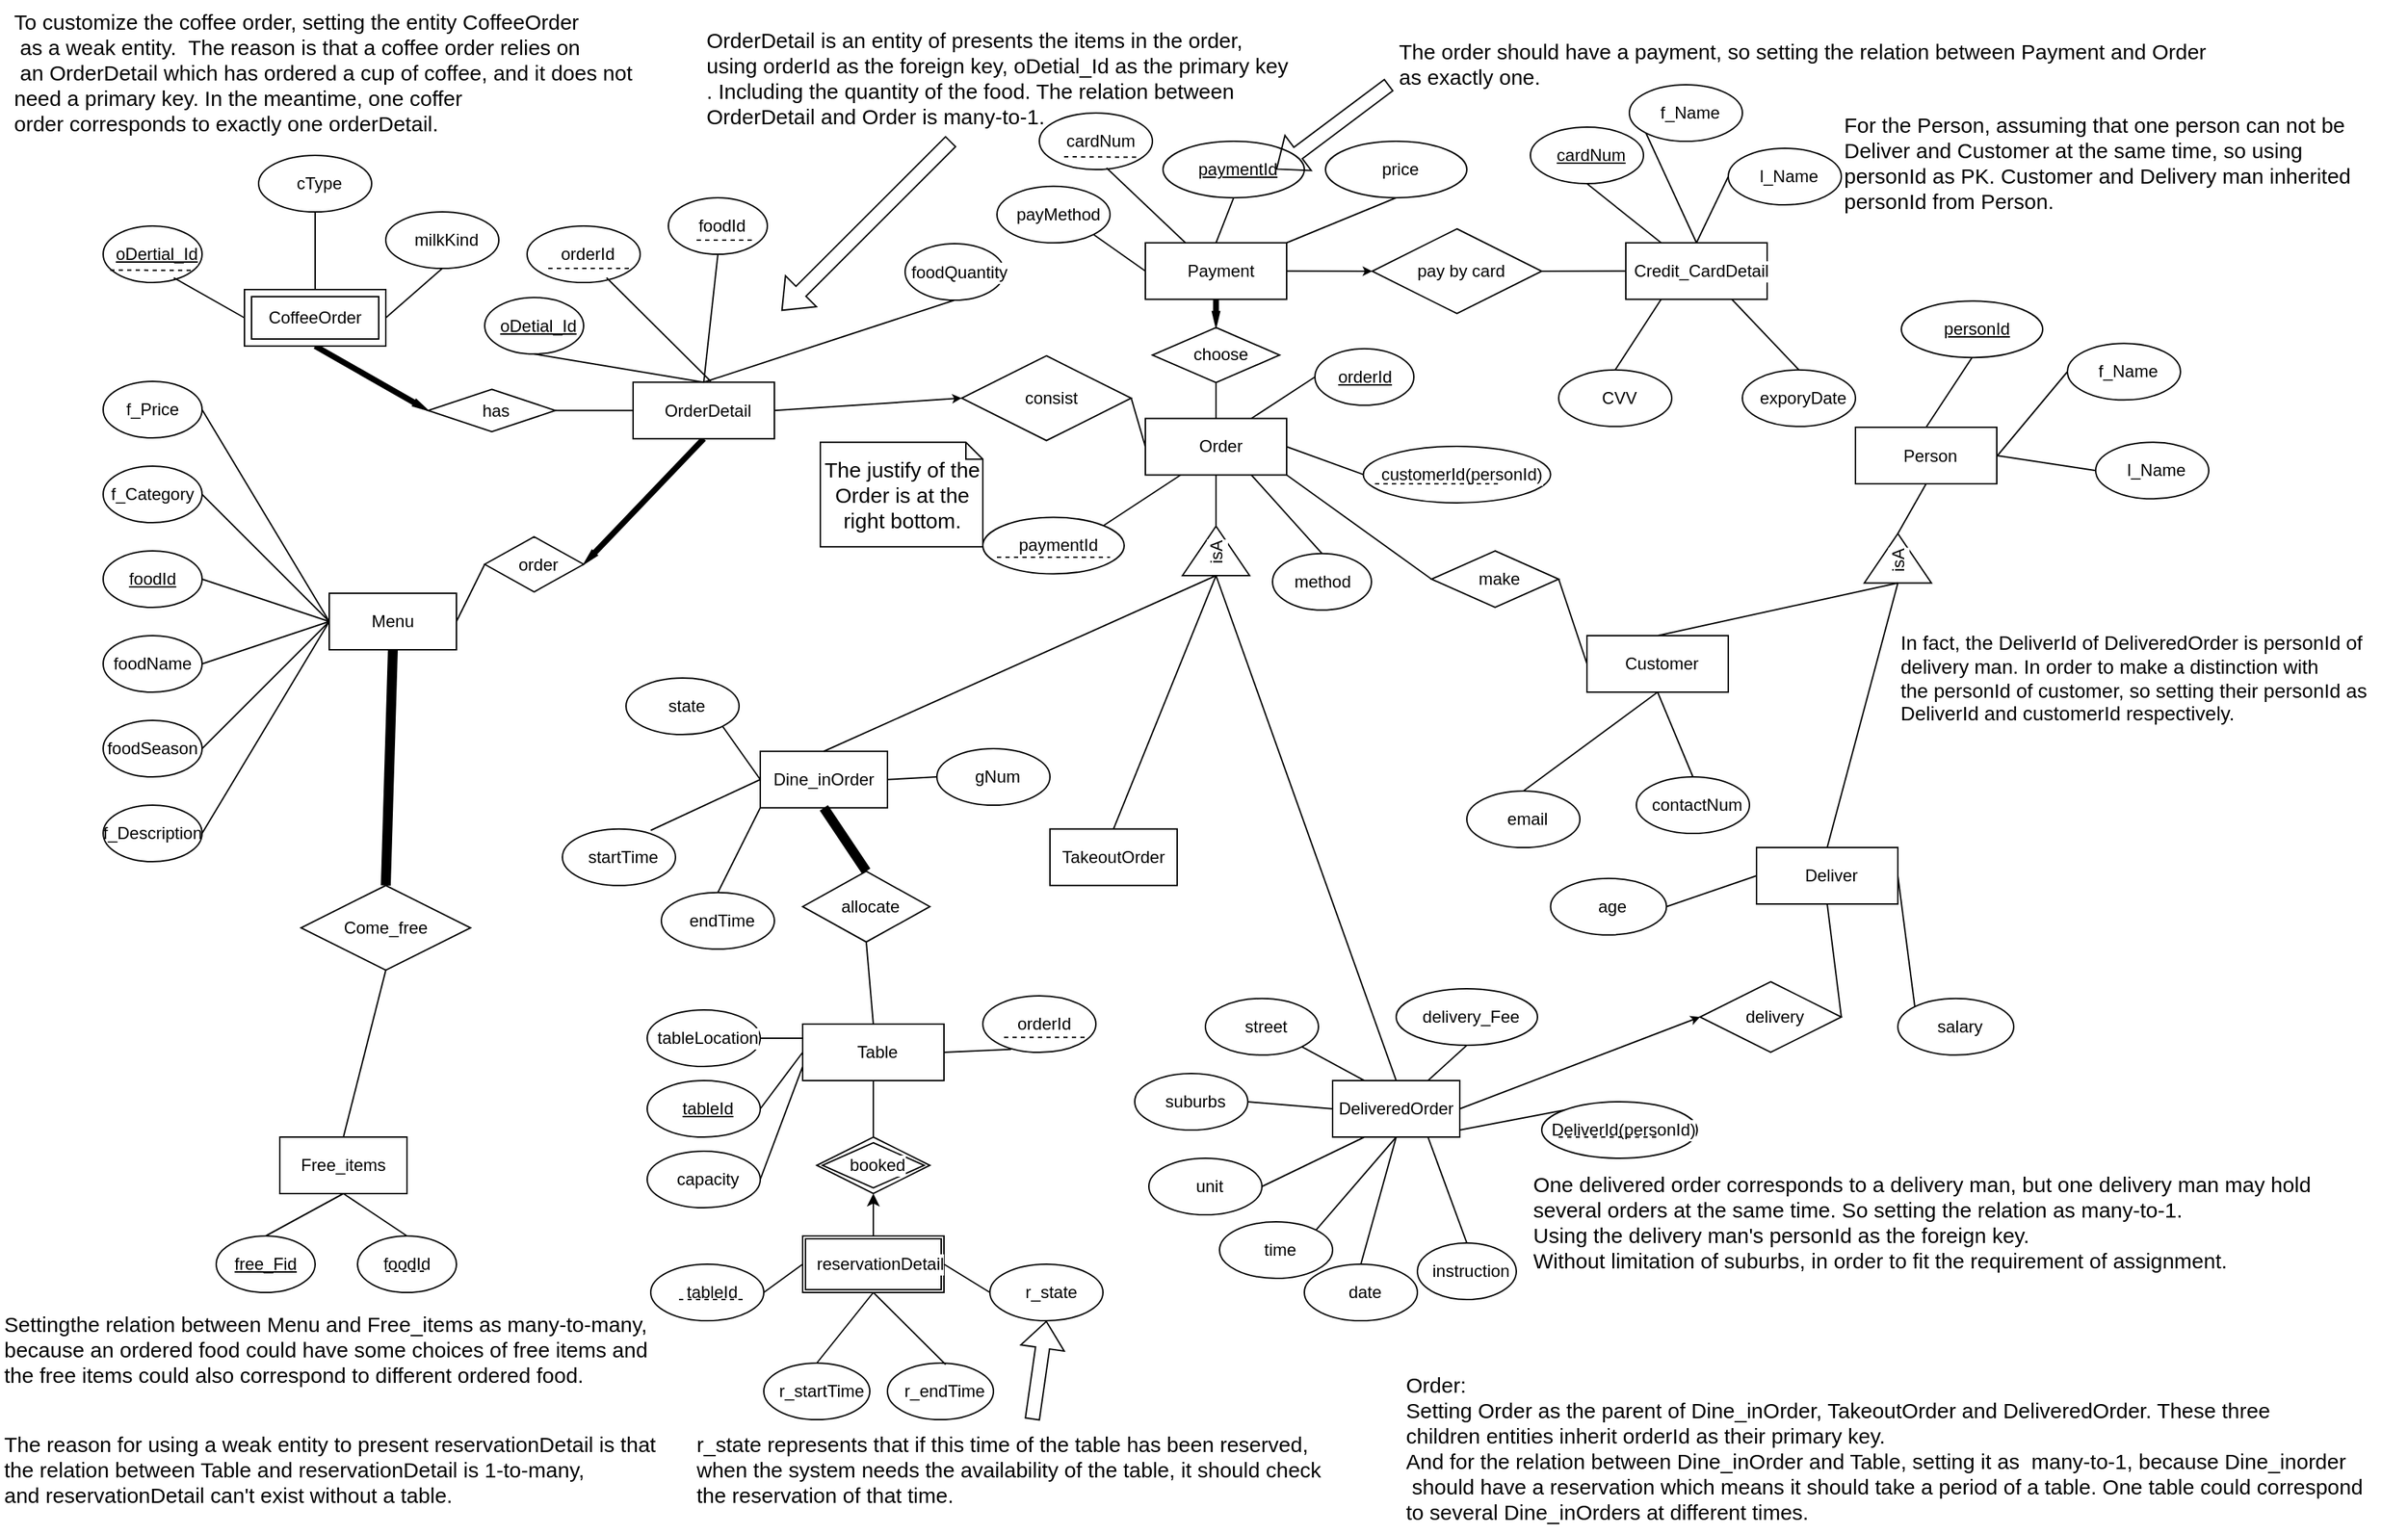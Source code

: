 <mxfile version="24.0.4" type="device">
  <diagram id="R2lEEEUBdFMjLlhIrx00" name="Page-1">
    <mxGraphModel dx="2074" dy="1196" grid="1" gridSize="10" guides="1" tooltips="1" connect="1" arrows="1" fold="1" page="1" pageScale="1" pageWidth="1700" pageHeight="1100" math="0" shadow="0" extFonts="Permanent Marker^https://fonts.googleapis.com/css?family=Permanent+Marker">
      <root>
        <mxCell id="0" />
        <mxCell id="1" parent="0" />
        <mxCell id="po9PtzL4gyYbx_RmuDyr-1" value="&lt;div style=&quot;border-bottom: 5px dotted white&lt;br/&gt;&quot;&gt;Menu&lt;/div&gt;" style="rounded=0;whiteSpace=wrap;html=1;" parent="1" vertex="1">
          <mxGeometry x="240" y="430" width="90" height="40" as="geometry" />
        </mxCell>
        <UserObject label="&lt;u&gt;foodId&lt;/u&gt;" id="po9PtzL4gyYbx_RmuDyr-2">
          <mxCell style="ellipse;whiteSpace=wrap;html=1;" parent="1" vertex="1">
            <mxGeometry x="80" y="400" width="70" height="40" as="geometry" />
          </mxCell>
        </UserObject>
        <mxCell id="po9PtzL4gyYbx_RmuDyr-4" value="" style="endArrow=none;html=1;rounded=0;entryX=0;entryY=0.5;entryDx=0;entryDy=0;exitX=1;exitY=0.5;exitDx=0;exitDy=0;" parent="1" source="po9PtzL4gyYbx_RmuDyr-2" target="po9PtzL4gyYbx_RmuDyr-1" edge="1">
          <mxGeometry relative="1" as="geometry">
            <mxPoint x="150" y="410" as="sourcePoint" />
            <mxPoint x="310" y="410" as="targetPoint" />
          </mxGeometry>
        </mxCell>
        <UserObject label="foodName" id="po9PtzL4gyYbx_RmuDyr-5">
          <mxCell style="ellipse;whiteSpace=wrap;html=1;" parent="1" vertex="1">
            <mxGeometry x="80" y="460" width="70" height="40" as="geometry" />
          </mxCell>
        </UserObject>
        <mxCell id="po9PtzL4gyYbx_RmuDyr-6" value="" style="endArrow=none;html=1;rounded=0;exitX=1;exitY=0.5;exitDx=0;exitDy=0;entryX=0;entryY=0.5;entryDx=0;entryDy=0;" parent="1" source="po9PtzL4gyYbx_RmuDyr-5" target="po9PtzL4gyYbx_RmuDyr-1" edge="1">
          <mxGeometry relative="1" as="geometry">
            <mxPoint x="150" y="510" as="sourcePoint" />
            <mxPoint x="190" y="470" as="targetPoint" />
          </mxGeometry>
        </mxCell>
        <UserObject label="foodSeason" id="po9PtzL4gyYbx_RmuDyr-7">
          <mxCell style="ellipse;whiteSpace=wrap;html=1;" parent="1" vertex="1">
            <mxGeometry x="80" y="520" width="70" height="40" as="geometry" />
          </mxCell>
        </UserObject>
        <mxCell id="po9PtzL4gyYbx_RmuDyr-14" value="" style="endArrow=none;html=1;rounded=0;fontFamily=Helvetica;fontSize=12;fontColor=default;labelBackgroundColor=default;exitX=1;exitY=0.5;exitDx=0;exitDy=0;entryX=0;entryY=0.5;entryDx=0;entryDy=0;" parent="1" source="po9PtzL4gyYbx_RmuDyr-7" target="po9PtzL4gyYbx_RmuDyr-1" edge="1">
          <mxGeometry relative="1" as="geometry">
            <mxPoint x="300" y="620" as="sourcePoint" />
            <mxPoint x="460" y="620" as="targetPoint" />
          </mxGeometry>
        </mxCell>
        <UserObject label="f_Category" id="po9PtzL4gyYbx_RmuDyr-26">
          <mxCell style="ellipse;whiteSpace=wrap;html=1;" parent="1" vertex="1">
            <mxGeometry x="80" y="340" width="70" height="40" as="geometry" />
          </mxCell>
        </UserObject>
        <mxCell id="po9PtzL4gyYbx_RmuDyr-27" value="" style="endArrow=none;html=1;rounded=0;entryX=0;entryY=0.5;entryDx=0;entryDy=0;exitX=1;exitY=0.5;exitDx=0;exitDy=0;" parent="1" source="po9PtzL4gyYbx_RmuDyr-26" target="po9PtzL4gyYbx_RmuDyr-1" edge="1">
          <mxGeometry relative="1" as="geometry">
            <mxPoint x="210" y="400" as="sourcePoint" />
            <mxPoint x="250" y="470" as="targetPoint" />
          </mxGeometry>
        </mxCell>
        <UserObject label="f_Description" id="po9PtzL4gyYbx_RmuDyr-28">
          <mxCell style="ellipse;whiteSpace=wrap;html=1;" parent="1" vertex="1">
            <mxGeometry x="80" y="580" width="70" height="40" as="geometry" />
          </mxCell>
        </UserObject>
        <mxCell id="po9PtzL4gyYbx_RmuDyr-29" value="" style="endArrow=none;html=1;rounded=0;entryX=1;entryY=0.5;entryDx=0;entryDy=0;exitX=0;exitY=0.5;exitDx=0;exitDy=0;" parent="1" source="po9PtzL4gyYbx_RmuDyr-1" target="po9PtzL4gyYbx_RmuDyr-28" edge="1">
          <mxGeometry relative="1" as="geometry">
            <mxPoint x="290" y="550" as="sourcePoint" />
            <mxPoint x="320" y="630" as="targetPoint" />
          </mxGeometry>
        </mxCell>
        <UserObject label="f_Price" id="po9PtzL4gyYbx_RmuDyr-30">
          <mxCell style="ellipse;whiteSpace=wrap;html=1;" parent="1" vertex="1">
            <mxGeometry x="80" y="280" width="70" height="40" as="geometry" />
          </mxCell>
        </UserObject>
        <mxCell id="po9PtzL4gyYbx_RmuDyr-31" value="" style="endArrow=none;html=1;rounded=0;entryX=0;entryY=0.5;entryDx=0;entryDy=0;exitX=1;exitY=0.5;exitDx=0;exitDy=0;" parent="1" source="po9PtzL4gyYbx_RmuDyr-30" target="po9PtzL4gyYbx_RmuDyr-1" edge="1">
          <mxGeometry relative="1" as="geometry">
            <mxPoint x="215" y="390" as="sourcePoint" />
            <mxPoint x="245" y="470" as="targetPoint" />
          </mxGeometry>
        </mxCell>
        <mxCell id="po9PtzL4gyYbx_RmuDyr-44" value="&lt;div style=&quot;border-bottom: 5px dotted white&lt;br/&gt;&quot;&gt;Free_items&lt;/div&gt;" style="rounded=0;whiteSpace=wrap;html=1;" parent="1" vertex="1">
          <mxGeometry x="205" y="815" width="90" height="40" as="geometry" />
        </mxCell>
        <UserObject label="foodId" id="po9PtzL4gyYbx_RmuDyr-45">
          <mxCell style="ellipse;whiteSpace=wrap;html=1;" parent="1" vertex="1">
            <mxGeometry x="260" y="885" width="70" height="40" as="geometry" />
          </mxCell>
        </UserObject>
        <UserObject label="&lt;u&gt;free_Fid&lt;/u&gt;" id="po9PtzL4gyYbx_RmuDyr-46">
          <mxCell style="ellipse;whiteSpace=wrap;html=1;" parent="1" vertex="1">
            <mxGeometry x="160" y="885" width="70" height="40" as="geometry" />
          </mxCell>
        </UserObject>
        <mxCell id="po9PtzL4gyYbx_RmuDyr-47" value="" style="endArrow=none;html=1;rounded=0;strokeColor=default;align=center;verticalAlign=middle;fontFamily=Helvetica;fontSize=12;fontColor=default;labelBackgroundColor=default;endSize=3.668;fillColor=#000000;exitX=0.5;exitY=0;exitDx=0;exitDy=0;entryX=0.5;entryY=1;entryDx=0;entryDy=0;" parent="1" source="po9PtzL4gyYbx_RmuDyr-46" target="po9PtzL4gyYbx_RmuDyr-44" edge="1">
          <mxGeometry width="50" height="50" relative="1" as="geometry">
            <mxPoint x="150" y="865" as="sourcePoint" />
            <mxPoint x="200" y="815" as="targetPoint" />
          </mxGeometry>
        </mxCell>
        <mxCell id="po9PtzL4gyYbx_RmuDyr-48" value="" style="endArrow=none;html=1;rounded=0;strokeColor=default;align=center;verticalAlign=middle;fontFamily=Helvetica;fontSize=12;fontColor=default;labelBackgroundColor=default;endSize=3.668;fillColor=#000000;exitX=0.5;exitY=1;exitDx=0;exitDy=0;entryX=0.5;entryY=0;entryDx=0;entryDy=0;" parent="1" source="po9PtzL4gyYbx_RmuDyr-44" target="po9PtzL4gyYbx_RmuDyr-45" edge="1">
          <mxGeometry width="50" height="50" relative="1" as="geometry">
            <mxPoint x="310" y="865" as="sourcePoint" />
            <mxPoint x="540" y="665" as="targetPoint" />
          </mxGeometry>
        </mxCell>
        <mxCell id="po9PtzL4gyYbx_RmuDyr-50" value="" style="endArrow=none;dashed=1;html=1;rounded=0;strokeColor=default;align=center;verticalAlign=middle;fontFamily=Helvetica;fontSize=12;fontColor=default;labelBackgroundColor=default;endSize=3.668;fillColor=#000000;" parent="1" edge="1">
          <mxGeometry width="50" height="50" relative="1" as="geometry">
            <mxPoint x="280" y="910" as="sourcePoint" />
            <mxPoint x="310" y="910" as="targetPoint" />
          </mxGeometry>
        </mxCell>
        <mxCell id="po9PtzL4gyYbx_RmuDyr-69" value="&lt;div style=&quot;border-bottom: 5px dotted white&lt;br/&gt;&quot;&gt;Dine_inOrder&lt;/div&gt;" style="rounded=0;whiteSpace=wrap;html=1;" parent="1" vertex="1">
          <mxGeometry x="545" y="541.88" width="90" height="40" as="geometry" />
        </mxCell>
        <mxCell id="po9PtzL4gyYbx_RmuDyr-70" value="&lt;div style=&quot;border-bottom: 5px dotted white&lt;br/&gt;&quot;&gt;TakeoutOrder&lt;/div&gt;" style="rounded=0;whiteSpace=wrap;html=1;" parent="1" vertex="1">
          <mxGeometry x="750" y="596.87" width="90" height="40" as="geometry" />
        </mxCell>
        <mxCell id="po9PtzL4gyYbx_RmuDyr-71" value="&lt;div style=&quot;border-bottom: 5px dotted white&lt;br/&gt;&quot;&gt;DeliveredOrder&lt;/div&gt;" style="rounded=0;whiteSpace=wrap;html=1;" parent="1" vertex="1">
          <mxGeometry x="950" y="775" width="90" height="40" as="geometry" />
        </mxCell>
        <mxCell id="po9PtzL4gyYbx_RmuDyr-73" value="" style="endArrow=none;html=1;rounded=0;strokeColor=default;align=center;verticalAlign=middle;fontFamily=Helvetica;fontSize=12;fontColor=default;labelBackgroundColor=default;endSize=3.668;fillColor=#000000;entryX=0;entryY=0.5;entryDx=0;entryDy=0;exitX=0.5;exitY=0;exitDx=0;exitDy=0;" parent="1" source="po9PtzL4gyYbx_RmuDyr-70" target="po9PtzL4gyYbx_RmuDyr-61" edge="1">
          <mxGeometry width="50" height="50" relative="1" as="geometry">
            <mxPoint x="647.5" y="546.88" as="sourcePoint" />
            <mxPoint x="697.5" y="496.88" as="targetPoint" />
          </mxGeometry>
        </mxCell>
        <mxCell id="po9PtzL4gyYbx_RmuDyr-74" value="" style="endArrow=none;html=1;rounded=0;strokeColor=default;align=center;verticalAlign=middle;fontFamily=Helvetica;fontSize=12;fontColor=default;labelBackgroundColor=default;endSize=3.668;fillColor=#000000;entryX=0;entryY=0.5;entryDx=0;entryDy=0;exitX=0.5;exitY=0;exitDx=0;exitDy=0;" parent="1" source="po9PtzL4gyYbx_RmuDyr-69" target="po9PtzL4gyYbx_RmuDyr-61" edge="1">
          <mxGeometry width="50" height="50" relative="1" as="geometry">
            <mxPoint x="760" y="410" as="sourcePoint" />
            <mxPoint x="810" y="360" as="targetPoint" />
          </mxGeometry>
        </mxCell>
        <mxCell id="po9PtzL4gyYbx_RmuDyr-75" value="" style="endArrow=none;html=1;rounded=0;strokeColor=default;align=center;verticalAlign=middle;fontFamily=Helvetica;fontSize=12;fontColor=default;labelBackgroundColor=default;endSize=3.668;fillColor=#000000;entryX=0;entryY=0.5;entryDx=0;entryDy=0;exitX=0.5;exitY=0;exitDx=0;exitDy=0;" parent="1" source="po9PtzL4gyYbx_RmuDyr-71" target="po9PtzL4gyYbx_RmuDyr-61" edge="1">
          <mxGeometry width="50" height="50" relative="1" as="geometry">
            <mxPoint x="760" y="505" as="sourcePoint" />
            <mxPoint x="810" y="455" as="targetPoint" />
          </mxGeometry>
        </mxCell>
        <mxCell id="po9PtzL4gyYbx_RmuDyr-79" value="consist" style="shape=rhombus;perimeter=rhombusPerimeter;whiteSpace=wrap;html=1;align=center;dashed=0;strokeColor=default;strokeWidth=1;verticalAlign=middle;spacingLeft=6;spacingTop=0;fontFamily=Helvetica;fontSize=12;fontColor=default;labelBackgroundColor=default;fillColor=default;" parent="1" vertex="1">
          <mxGeometry x="687.5" y="261.88" width="120" height="60" as="geometry" />
        </mxCell>
        <mxCell id="po9PtzL4gyYbx_RmuDyr-80" value="" style="endArrow=none;html=1;rounded=0;strokeColor=default;align=center;verticalAlign=middle;fontFamily=Helvetica;fontSize=12;fontColor=default;labelBackgroundColor=default;endSize=3.668;fillColor=#000000;entryX=0;entryY=0.5;entryDx=0;entryDy=0;exitX=1;exitY=0.5;exitDx=0;exitDy=0;" parent="1" source="po9PtzL4gyYbx_RmuDyr-79" target="po9PtzL4gyYbx_RmuDyr-60" edge="1">
          <mxGeometry width="50" height="50" relative="1" as="geometry">
            <mxPoint x="757.5" y="366.88" as="sourcePoint" />
            <mxPoint x="787.5" y="296.88" as="targetPoint" />
          </mxGeometry>
        </mxCell>
        <mxCell id="po9PtzL4gyYbx_RmuDyr-92" value="order" style="shape=rhombus;perimeter=rhombusPerimeter;whiteSpace=wrap;html=1;align=center;dashed=0;strokeColor=default;strokeWidth=1;verticalAlign=middle;spacingLeft=6;spacingTop=0;fontFamily=Helvetica;fontSize=12;fontColor=default;labelBackgroundColor=default;fillColor=default;" parent="1" vertex="1">
          <mxGeometry x="350" y="390" width="70" height="39" as="geometry" />
        </mxCell>
        <mxCell id="po9PtzL4gyYbx_RmuDyr-93" value="" style="shape=flexArrow;endArrow=classic;html=1;rounded=0;strokeColor=default;align=center;verticalAlign=middle;fontFamily=Helvetica;fontSize=12;fontColor=default;labelBackgroundColor=default;endSize=3.253;fillColor=#000000;entryX=1;entryY=0.5;entryDx=0;entryDy=0;exitX=0.5;exitY=1;exitDx=0;exitDy=0;endWidth=0.97;width=3.158;" parent="1" source="po9PtzL4gyYbx_RmuDyr-76" target="po9PtzL4gyYbx_RmuDyr-92" edge="1">
          <mxGeometry width="50" height="50" relative="1" as="geometry">
            <mxPoint x="360" y="380" as="sourcePoint" />
            <mxPoint x="410" y="330" as="targetPoint" />
          </mxGeometry>
        </mxCell>
        <mxCell id="po9PtzL4gyYbx_RmuDyr-94" value="" style="endArrow=none;html=1;rounded=0;strokeColor=default;align=center;verticalAlign=middle;fontFamily=Helvetica;fontSize=12;fontColor=default;labelBackgroundColor=default;endSize=3.668;fillColor=#000000;entryX=0;entryY=0.5;entryDx=0;entryDy=0;exitX=1;exitY=0.5;exitDx=0;exitDy=0;" parent="1" source="po9PtzL4gyYbx_RmuDyr-1" target="po9PtzL4gyYbx_RmuDyr-92" edge="1">
          <mxGeometry width="50" height="50" relative="1" as="geometry">
            <mxPoint x="350" y="480" as="sourcePoint" />
            <mxPoint x="400" y="430" as="targetPoint" />
          </mxGeometry>
        </mxCell>
        <mxCell id="po9PtzL4gyYbx_RmuDyr-98" value="startTime" style="ellipse;whiteSpace=wrap;html=1;align=center;dashed=0;strokeColor=default;strokeWidth=1;verticalAlign=middle;spacingLeft=6;spacingTop=0;fontFamily=Helvetica;fontSize=12;fontColor=default;labelBackgroundColor=default;fillColor=default;" parent="1" vertex="1">
          <mxGeometry x="405" y="596.87" width="80" height="40" as="geometry" />
        </mxCell>
        <mxCell id="po9PtzL4gyYbx_RmuDyr-99" value="endTime" style="ellipse;whiteSpace=wrap;html=1;align=center;dashed=0;strokeColor=default;strokeWidth=1;verticalAlign=middle;spacingLeft=6;spacingTop=0;fontFamily=Helvetica;fontSize=12;fontColor=default;labelBackgroundColor=default;fillColor=default;" parent="1" vertex="1">
          <mxGeometry x="475" y="641.88" width="80" height="40" as="geometry" />
        </mxCell>
        <mxCell id="po9PtzL4gyYbx_RmuDyr-101" value="" style="endArrow=none;html=1;rounded=0;strokeColor=default;align=center;verticalAlign=middle;fontFamily=Helvetica;fontSize=12;fontColor=default;labelBackgroundColor=default;endSize=3.668;fillColor=#000000;exitX=0.781;exitY=0.025;exitDx=0;exitDy=0;exitPerimeter=0;" parent="1" source="po9PtzL4gyYbx_RmuDyr-98" edge="1">
          <mxGeometry width="50" height="50" relative="1" as="geometry">
            <mxPoint x="535" y="691.88" as="sourcePoint" />
            <mxPoint x="545" y="561.88" as="targetPoint" />
          </mxGeometry>
        </mxCell>
        <mxCell id="po9PtzL4gyYbx_RmuDyr-102" value="" style="endArrow=none;html=1;rounded=0;strokeColor=default;align=center;verticalAlign=middle;fontFamily=Helvetica;fontSize=12;fontColor=default;labelBackgroundColor=default;endSize=3.668;fillColor=#000000;entryX=0;entryY=1;entryDx=0;entryDy=0;exitX=0.5;exitY=0;exitDx=0;exitDy=0;" parent="1" source="po9PtzL4gyYbx_RmuDyr-99" target="po9PtzL4gyYbx_RmuDyr-69" edge="1">
          <mxGeometry width="50" height="50" relative="1" as="geometry">
            <mxPoint x="615" y="691.88" as="sourcePoint" />
            <mxPoint x="590" y="631.88" as="targetPoint" />
          </mxGeometry>
        </mxCell>
        <mxCell id="po9PtzL4gyYbx_RmuDyr-104" value="gNum" style="ellipse;whiteSpace=wrap;html=1;align=center;dashed=0;strokeColor=default;strokeWidth=1;verticalAlign=middle;spacingLeft=6;spacingTop=0;fontFamily=Helvetica;fontSize=12;fontColor=default;labelBackgroundColor=default;fillColor=default;" parent="1" vertex="1">
          <mxGeometry x="670" y="540" width="80" height="40" as="geometry" />
        </mxCell>
        <mxCell id="po9PtzL4gyYbx_RmuDyr-105" value="" style="endArrow=none;html=1;rounded=0;strokeColor=default;align=center;verticalAlign=middle;fontFamily=Helvetica;fontSize=12;fontColor=default;labelBackgroundColor=default;endSize=3.668;fillColor=#000000;entryX=1;entryY=0.5;entryDx=0;entryDy=0;exitX=0;exitY=0.5;exitDx=0;exitDy=0;" parent="1" source="po9PtzL4gyYbx_RmuDyr-104" target="po9PtzL4gyYbx_RmuDyr-69" edge="1">
          <mxGeometry width="50" height="50" relative="1" as="geometry">
            <mxPoint x="635" y="821.88" as="sourcePoint" />
            <mxPoint x="590" y="631.88" as="targetPoint" />
          </mxGeometry>
        </mxCell>
        <mxCell id="po9PtzL4gyYbx_RmuDyr-106" value="state" style="ellipse;whiteSpace=wrap;html=1;align=center;dashed=0;strokeColor=default;strokeWidth=1;verticalAlign=middle;spacingLeft=6;spacingTop=0;fontFamily=Helvetica;fontSize=12;fontColor=default;labelBackgroundColor=default;fillColor=default;" parent="1" vertex="1">
          <mxGeometry x="450" y="490" width="80" height="40" as="geometry" />
        </mxCell>
        <mxCell id="po9PtzL4gyYbx_RmuDyr-107" value="" style="endArrow=none;html=1;rounded=0;strokeColor=default;align=center;verticalAlign=middle;fontFamily=Helvetica;fontSize=12;fontColor=default;labelBackgroundColor=default;endSize=3.668;fillColor=#000000;entryX=0;entryY=0.5;entryDx=0;entryDy=0;exitX=1;exitY=1;exitDx=0;exitDy=0;" parent="1" source="po9PtzL4gyYbx_RmuDyr-106" target="po9PtzL4gyYbx_RmuDyr-69" edge="1">
          <mxGeometry width="50" height="50" relative="1" as="geometry">
            <mxPoint x="365" y="581.88" as="sourcePoint" />
            <mxPoint x="415" y="531.88" as="targetPoint" />
          </mxGeometry>
        </mxCell>
        <mxCell id="po9PtzL4gyYbx_RmuDyr-112" value="Table" style="whiteSpace=wrap;html=1;align=center;dashed=0;strokeColor=default;strokeWidth=1;verticalAlign=middle;spacingLeft=6;spacingTop=0;fontFamily=Helvetica;fontSize=12;fontColor=default;labelBackgroundColor=default;fillColor=default;" parent="1" vertex="1">
          <mxGeometry x="575" y="735" width="100" height="40" as="geometry" />
        </mxCell>
        <mxCell id="po9PtzL4gyYbx_RmuDyr-113" value="&lt;u&gt;tableId&lt;/u&gt;" style="ellipse;whiteSpace=wrap;html=1;align=center;dashed=0;strokeColor=default;strokeWidth=1;verticalAlign=middle;spacingLeft=6;spacingTop=0;fontFamily=Helvetica;fontSize=12;fontColor=default;labelBackgroundColor=default;fillColor=default;" parent="1" vertex="1">
          <mxGeometry x="465" y="775" width="80" height="40" as="geometry" />
        </mxCell>
        <mxCell id="po9PtzL4gyYbx_RmuDyr-114" value="tableLocation" style="ellipse;whiteSpace=wrap;html=1;align=center;dashed=0;strokeColor=default;strokeWidth=1;verticalAlign=middle;spacingLeft=6;spacingTop=0;fontFamily=Helvetica;fontSize=12;fontColor=default;labelBackgroundColor=default;fillColor=default;" parent="1" vertex="1">
          <mxGeometry x="465" y="725" width="80" height="40" as="geometry" />
        </mxCell>
        <mxCell id="po9PtzL4gyYbx_RmuDyr-115" value="allocate" style="shape=rhombus;perimeter=rhombusPerimeter;whiteSpace=wrap;html=1;align=center;dashed=0;strokeColor=default;strokeWidth=1;verticalAlign=middle;spacingLeft=6;spacingTop=0;fontFamily=Helvetica;fontSize=12;fontColor=default;labelBackgroundColor=default;fillColor=default;" parent="1" vertex="1">
          <mxGeometry x="575" y="626.87" width="90" height="50" as="geometry" />
        </mxCell>
        <mxCell id="po9PtzL4gyYbx_RmuDyr-116" style="edgeStyle=none;rounded=0;orthogonalLoop=1;jettySize=auto;html=1;exitX=1;exitY=0.5;exitDx=0;exitDy=0;strokeColor=default;align=center;verticalAlign=middle;fontFamily=Helvetica;fontSize=12;fontColor=default;labelBackgroundColor=default;endArrow=classic;endSize=3.668;fillColor=#000000;" parent="1" edge="1">
          <mxGeometry relative="1" as="geometry">
            <mxPoint x="610" y="651.88" as="sourcePoint" />
            <mxPoint x="610" y="651.88" as="targetPoint" />
          </mxGeometry>
        </mxCell>
        <mxCell id="po9PtzL4gyYbx_RmuDyr-118" value="" style="endArrow=none;html=1;rounded=0;strokeColor=default;align=center;verticalAlign=middle;fontFamily=Helvetica;fontSize=12;fontColor=default;labelBackgroundColor=default;endSize=3.668;fillColor=#000000;entryX=0.5;entryY=0;entryDx=0;entryDy=0;exitX=0.5;exitY=1;exitDx=0;exitDy=0;" parent="1" source="po9PtzL4gyYbx_RmuDyr-115" target="po9PtzL4gyYbx_RmuDyr-112" edge="1">
          <mxGeometry width="50" height="50" relative="1" as="geometry">
            <mxPoint x="545" y="640" as="sourcePoint" />
            <mxPoint x="475" y="675" as="targetPoint" />
          </mxGeometry>
        </mxCell>
        <mxCell id="po9PtzL4gyYbx_RmuDyr-119" value="" style="endArrow=none;html=1;rounded=0;strokeColor=default;align=center;verticalAlign=middle;fontFamily=Helvetica;fontSize=12;fontColor=default;labelBackgroundColor=default;endSize=3.668;fillColor=#000000;entryX=0;entryY=0.25;entryDx=0;entryDy=0;exitX=1;exitY=0.5;exitDx=0;exitDy=0;" parent="1" source="po9PtzL4gyYbx_RmuDyr-114" target="po9PtzL4gyYbx_RmuDyr-112" edge="1">
          <mxGeometry width="50" height="50" relative="1" as="geometry">
            <mxPoint x="435" y="825" as="sourcePoint" />
            <mxPoint x="485" y="775" as="targetPoint" />
          </mxGeometry>
        </mxCell>
        <mxCell id="po9PtzL4gyYbx_RmuDyr-120" value="" style="endArrow=none;html=1;rounded=0;strokeColor=default;align=center;verticalAlign=middle;fontFamily=Helvetica;fontSize=12;fontColor=default;labelBackgroundColor=default;endSize=3.668;fillColor=#000000;entryX=0;entryY=0.5;entryDx=0;entryDy=0;exitX=1;exitY=0.5;exitDx=0;exitDy=0;" parent="1" source="po9PtzL4gyYbx_RmuDyr-113" target="po9PtzL4gyYbx_RmuDyr-112" edge="1">
          <mxGeometry width="50" height="50" relative="1" as="geometry">
            <mxPoint x="495" y="835" as="sourcePoint" />
            <mxPoint x="545" y="785" as="targetPoint" />
          </mxGeometry>
        </mxCell>
        <mxCell id="po9PtzL4gyYbx_RmuDyr-121" value="reservationDetail" style="shape=ext;double=1;rounded=0;whiteSpace=wrap;html=1;dashed=0;strokeColor=default;strokeWidth=1;align=left;verticalAlign=middle;spacingLeft=6;spacingTop=0;fontFamily=Helvetica;fontSize=12;fontColor=default;labelBackgroundColor=default;fillColor=default;" parent="1" vertex="1">
          <mxGeometry x="575" y="885" width="100" height="40" as="geometry" />
        </mxCell>
        <mxCell id="po9PtzL4gyYbx_RmuDyr-122" value="booked" style="shape=rhombus;double=1;perimeter=rhombusPerimeter;whiteSpace=wrap;html=1;align=center;dashed=0;strokeColor=default;strokeWidth=1;verticalAlign=middle;spacingLeft=6;spacingTop=0;fontFamily=Helvetica;fontSize=12;fontColor=default;labelBackgroundColor=default;fillColor=default;" parent="1" vertex="1">
          <mxGeometry x="585" y="815" width="80" height="40" as="geometry" />
        </mxCell>
        <mxCell id="po9PtzL4gyYbx_RmuDyr-124" value="" style="endArrow=none;html=1;rounded=0;strokeColor=default;align=center;verticalAlign=middle;fontFamily=Helvetica;fontSize=12;fontColor=default;labelBackgroundColor=default;endSize=3.668;fillColor=#000000;entryX=0.5;entryY=1;entryDx=0;entryDy=0;exitX=0.5;exitY=0;exitDx=0;exitDy=0;" parent="1" source="po9PtzL4gyYbx_RmuDyr-122" target="po9PtzL4gyYbx_RmuDyr-112" edge="1">
          <mxGeometry width="50" height="50" relative="1" as="geometry">
            <mxPoint x="575" y="835" as="sourcePoint" />
            <mxPoint x="625" y="785" as="targetPoint" />
          </mxGeometry>
        </mxCell>
        <mxCell id="po9PtzL4gyYbx_RmuDyr-125" value="capacity" style="ellipse;whiteSpace=wrap;html=1;align=center;dashed=0;strokeColor=default;strokeWidth=1;verticalAlign=middle;spacingLeft=6;spacingTop=0;fontFamily=Helvetica;fontSize=12;fontColor=default;labelBackgroundColor=default;fillColor=default;" parent="1" vertex="1">
          <mxGeometry x="465" y="825" width="80" height="40" as="geometry" />
        </mxCell>
        <mxCell id="po9PtzL4gyYbx_RmuDyr-126" value="" style="endArrow=none;html=1;rounded=0;strokeColor=default;align=center;verticalAlign=middle;fontFamily=Helvetica;fontSize=12;fontColor=default;labelBackgroundColor=default;endSize=3.668;fillColor=#000000;exitX=1;exitY=0.5;exitDx=0;exitDy=0;entryX=0;entryY=0.75;entryDx=0;entryDy=0;" parent="1" source="po9PtzL4gyYbx_RmuDyr-125" target="po9PtzL4gyYbx_RmuDyr-112" edge="1">
          <mxGeometry width="50" height="50" relative="1" as="geometry">
            <mxPoint x="555" y="835" as="sourcePoint" />
            <mxPoint x="605" y="785" as="targetPoint" />
          </mxGeometry>
        </mxCell>
        <mxCell id="po9PtzL4gyYbx_RmuDyr-127" value="r_startTime" style="ellipse;whiteSpace=wrap;html=1;align=center;dashed=0;strokeColor=default;strokeWidth=1;verticalAlign=middle;spacingLeft=6;spacingTop=0;fontFamily=Helvetica;fontSize=12;fontColor=default;labelBackgroundColor=default;fillColor=default;" parent="1" vertex="1">
          <mxGeometry x="547.5" y="975" width="75" height="40" as="geometry" />
        </mxCell>
        <mxCell id="po9PtzL4gyYbx_RmuDyr-128" value="r_endTime" style="ellipse;whiteSpace=wrap;html=1;align=center;dashed=0;strokeColor=default;strokeWidth=1;verticalAlign=middle;spacingLeft=6;spacingTop=0;fontFamily=Helvetica;fontSize=12;fontColor=default;labelBackgroundColor=default;fillColor=default;" parent="1" vertex="1">
          <mxGeometry x="635" y="975" width="75" height="40" as="geometry" />
        </mxCell>
        <mxCell id="po9PtzL4gyYbx_RmuDyr-129" value="" style="endArrow=none;html=1;rounded=0;strokeColor=default;align=center;verticalAlign=middle;fontFamily=Helvetica;fontSize=12;fontColor=default;labelBackgroundColor=default;endSize=3.668;fillColor=#000000;entryX=0.5;entryY=1;entryDx=0;entryDy=0;exitX=0.5;exitY=0;exitDx=0;exitDy=0;" parent="1" source="po9PtzL4gyYbx_RmuDyr-127" target="po9PtzL4gyYbx_RmuDyr-121" edge="1">
          <mxGeometry width="50" height="50" relative="1" as="geometry">
            <mxPoint x="525" y="1005" as="sourcePoint" />
            <mxPoint x="575" y="955" as="targetPoint" />
          </mxGeometry>
        </mxCell>
        <mxCell id="po9PtzL4gyYbx_RmuDyr-130" value="" style="endArrow=none;html=1;rounded=0;strokeColor=default;align=center;verticalAlign=middle;fontFamily=Helvetica;fontSize=12;fontColor=default;labelBackgroundColor=default;endSize=3.668;fillColor=#000000;entryX=0.5;entryY=1;entryDx=0;entryDy=0;exitX=0.549;exitY=0.025;exitDx=0;exitDy=0;exitPerimeter=0;" parent="1" source="po9PtzL4gyYbx_RmuDyr-128" target="po9PtzL4gyYbx_RmuDyr-121" edge="1">
          <mxGeometry width="50" height="50" relative="1" as="geometry">
            <mxPoint x="695" y="975" as="sourcePoint" />
            <mxPoint x="745" y="925" as="targetPoint" />
          </mxGeometry>
        </mxCell>
        <mxCell id="po9PtzL4gyYbx_RmuDyr-60" value="Order" style="whiteSpace=wrap;html=1;align=center;dashed=0;strokeColor=default;strokeWidth=1;verticalAlign=middle;spacingLeft=6;spacingTop=0;fontFamily=Helvetica;fontSize=12;fontColor=default;labelBackgroundColor=default;fillColor=default;" parent="1" vertex="1">
          <mxGeometry x="817.5" y="306.26" width="100" height="40" as="geometry" />
        </mxCell>
        <mxCell id="po9PtzL4gyYbx_RmuDyr-61" value="isA" style="triangle;whiteSpace=wrap;html=1;dashed=0;strokeColor=default;strokeWidth=1;align=left;verticalAlign=middle;spacingLeft=6;spacingTop=0;fontFamily=Helvetica;fontSize=12;fontColor=default;labelBackgroundColor=default;fillColor=default;rotation=-90;" parent="1" vertex="1">
          <mxGeometry x="850" y="376.26" width="35" height="47.5" as="geometry" />
        </mxCell>
        <mxCell id="po9PtzL4gyYbx_RmuDyr-62" value="" style="endArrow=none;html=1;rounded=0;strokeColor=default;align=center;verticalAlign=middle;fontFamily=Helvetica;fontSize=12;fontColor=default;labelBackgroundColor=default;endSize=3.668;fillColor=#000000;entryX=0.5;entryY=1;entryDx=0;entryDy=0;exitX=1;exitY=0.5;exitDx=0;exitDy=0;" parent="1" source="po9PtzL4gyYbx_RmuDyr-61" target="po9PtzL4gyYbx_RmuDyr-60" edge="1">
          <mxGeometry width="50" height="50" relative="1" as="geometry">
            <mxPoint x="797.5" y="416.26" as="sourcePoint" />
            <mxPoint x="847.5" y="366.26" as="targetPoint" />
          </mxGeometry>
        </mxCell>
        <UserObject label="&lt;u&gt;orderId&lt;/u&gt;" id="po9PtzL4gyYbx_RmuDyr-63">
          <mxCell style="ellipse;whiteSpace=wrap;html=1;" parent="1" vertex="1">
            <mxGeometry x="937.5" y="256.88" width="70" height="40" as="geometry" />
          </mxCell>
        </UserObject>
        <UserObject label="method" id="po9PtzL4gyYbx_RmuDyr-65">
          <mxCell style="ellipse;whiteSpace=wrap;html=1;" parent="1" vertex="1">
            <mxGeometry x="907.5" y="401.88" width="70" height="40" as="geometry" />
          </mxCell>
        </UserObject>
        <mxCell id="po9PtzL4gyYbx_RmuDyr-66" value="" style="endArrow=none;html=1;rounded=0;strokeColor=default;align=center;verticalAlign=middle;fontFamily=Helvetica;fontSize=12;fontColor=default;labelBackgroundColor=default;endSize=3.668;fillColor=#000000;entryX=0;entryY=0.5;entryDx=0;entryDy=0;exitX=0.75;exitY=0;exitDx=0;exitDy=0;" parent="1" source="po9PtzL4gyYbx_RmuDyr-60" target="po9PtzL4gyYbx_RmuDyr-63" edge="1">
          <mxGeometry width="50" height="50" relative="1" as="geometry">
            <mxPoint x="887.5" y="276.26" as="sourcePoint" />
            <mxPoint x="937.5" y="226.26" as="targetPoint" />
          </mxGeometry>
        </mxCell>
        <mxCell id="po9PtzL4gyYbx_RmuDyr-67" value="" style="endArrow=none;html=1;rounded=0;strokeColor=default;align=center;verticalAlign=middle;fontFamily=Helvetica;fontSize=12;fontColor=default;labelBackgroundColor=default;endSize=3.668;fillColor=#000000;entryX=0.5;entryY=0;entryDx=0;entryDy=0;exitX=0.75;exitY=1;exitDx=0;exitDy=0;" parent="1" source="po9PtzL4gyYbx_RmuDyr-60" target="po9PtzL4gyYbx_RmuDyr-65" edge="1">
          <mxGeometry width="50" height="50" relative="1" as="geometry">
            <mxPoint x="927.5" y="456.26" as="sourcePoint" />
            <mxPoint x="977.5" y="406.26" as="targetPoint" />
          </mxGeometry>
        </mxCell>
        <mxCell id="po9PtzL4gyYbx_RmuDyr-146" value="" style="group" parent="1" vertex="1" connectable="0">
          <mxGeometry x="350" y="150" width="280" height="170.62" as="geometry" />
        </mxCell>
        <mxCell id="po9PtzL4gyYbx_RmuDyr-76" value="OrderDetail" style="whiteSpace=wrap;html=1;align=center;dashed=0;strokeColor=default;strokeWidth=1;verticalAlign=middle;spacingLeft=6;spacingTop=0;fontFamily=Helvetica;fontSize=12;fontColor=default;labelBackgroundColor=default;fillColor=default;" parent="po9PtzL4gyYbx_RmuDyr-146" vertex="1">
          <mxGeometry x="105" y="130.62" width="100" height="40" as="geometry" />
        </mxCell>
        <mxCell id="po9PtzL4gyYbx_RmuDyr-81" value="&lt;u&gt;oDetial_Id&lt;/u&gt;" style="ellipse;whiteSpace=wrap;html=1;align=center;dashed=0;strokeColor=default;strokeWidth=1;verticalAlign=middle;spacingLeft=6;spacingTop=0;fontFamily=Helvetica;fontSize=12;fontColor=default;labelBackgroundColor=default;fillColor=default;" parent="po9PtzL4gyYbx_RmuDyr-146" vertex="1">
          <mxGeometry y="70.62" width="70" height="40" as="geometry" />
        </mxCell>
        <mxCell id="po9PtzL4gyYbx_RmuDyr-85" value="" style="endArrow=none;html=1;rounded=0;strokeColor=default;align=center;verticalAlign=middle;fontFamily=Helvetica;fontSize=12;fontColor=default;labelBackgroundColor=default;endSize=3.668;fillColor=#000000;entryX=0.5;entryY=1;entryDx=0;entryDy=0;exitX=0.5;exitY=0;exitDx=0;exitDy=0;" parent="po9PtzL4gyYbx_RmuDyr-146" source="po9PtzL4gyYbx_RmuDyr-76" target="po9PtzL4gyYbx_RmuDyr-81" edge="1">
          <mxGeometry width="50" height="50" relative="1" as="geometry">
            <mxPoint x="-5" y="160.62" as="sourcePoint" />
            <mxPoint x="45" y="110.62" as="targetPoint" />
          </mxGeometry>
        </mxCell>
        <mxCell id="po9PtzL4gyYbx_RmuDyr-88" value="foodId" style="ellipse;whiteSpace=wrap;html=1;align=center;dashed=0;strokeColor=default;strokeWidth=1;verticalAlign=middle;spacingLeft=6;spacingTop=0;fontFamily=Helvetica;fontSize=12;fontColor=default;labelBackgroundColor=default;fillColor=default;" parent="po9PtzL4gyYbx_RmuDyr-146" vertex="1">
          <mxGeometry x="130" width="70" height="40" as="geometry" />
        </mxCell>
        <mxCell id="po9PtzL4gyYbx_RmuDyr-91" value="" style="endArrow=none;html=1;rounded=0;strokeColor=default;align=center;verticalAlign=middle;fontFamily=Helvetica;fontSize=12;fontColor=default;labelBackgroundColor=default;endSize=3.668;fillColor=#000000;entryX=0.5;entryY=1;entryDx=0;entryDy=0;exitX=0.5;exitY=0;exitDx=0;exitDy=0;" parent="po9PtzL4gyYbx_RmuDyr-146" source="po9PtzL4gyYbx_RmuDyr-76" target="po9PtzL4gyYbx_RmuDyr-88" edge="1">
          <mxGeometry width="50" height="50" relative="1" as="geometry">
            <mxPoint x="175" y="110.62" as="sourcePoint" />
            <mxPoint x="225" y="60.62" as="targetPoint" />
          </mxGeometry>
        </mxCell>
        <mxCell id="po9PtzL4gyYbx_RmuDyr-142" value="foodQuantity" style="ellipse;whiteSpace=wrap;html=1;align=center;dashed=0;strokeColor=default;strokeWidth=1;verticalAlign=middle;spacingLeft=6;spacingTop=0;fontFamily=Helvetica;fontSize=12;fontColor=default;labelBackgroundColor=default;fillColor=default;" parent="po9PtzL4gyYbx_RmuDyr-146" vertex="1">
          <mxGeometry x="297.5" y="32.5" width="70" height="40" as="geometry" />
        </mxCell>
        <mxCell id="po9PtzL4gyYbx_RmuDyr-143" value="" style="endArrow=none;html=1;rounded=0;strokeColor=default;align=center;verticalAlign=middle;fontFamily=Helvetica;fontSize=12;fontColor=default;labelBackgroundColor=default;endSize=3.668;fillColor=#000000;entryX=0.5;entryY=1;entryDx=0;entryDy=0;exitX=0.5;exitY=0;exitDx=0;exitDy=0;" parent="po9PtzL4gyYbx_RmuDyr-146" source="po9PtzL4gyYbx_RmuDyr-76" target="po9PtzL4gyYbx_RmuDyr-142" edge="1">
          <mxGeometry width="50" height="50" relative="1" as="geometry">
            <mxPoint x="165" y="120.62" as="sourcePoint" />
            <mxPoint x="215" y="70.62" as="targetPoint" />
          </mxGeometry>
        </mxCell>
        <mxCell id="po9PtzL4gyYbx_RmuDyr-148" value="has" style="shape=rhombus;perimeter=rhombusPerimeter;whiteSpace=wrap;html=1;align=center;dashed=0;strokeColor=default;strokeWidth=1;verticalAlign=middle;spacingLeft=6;spacingTop=0;fontFamily=Helvetica;fontSize=12;fontColor=default;labelBackgroundColor=default;fillColor=default;" parent="po9PtzL4gyYbx_RmuDyr-146" vertex="1">
          <mxGeometry x="-40" y="135.62" width="90" height="30" as="geometry" />
        </mxCell>
        <mxCell id="po9PtzL4gyYbx_RmuDyr-149" value="" style="endArrow=none;html=1;rounded=0;strokeColor=default;align=center;verticalAlign=middle;fontFamily=Helvetica;fontSize=12;fontColor=default;labelBackgroundColor=default;endSize=3.668;fillColor=#000000;entryX=0;entryY=0.5;entryDx=0;entryDy=0;exitX=1;exitY=0.5;exitDx=0;exitDy=0;" parent="po9PtzL4gyYbx_RmuDyr-146" source="po9PtzL4gyYbx_RmuDyr-148" target="po9PtzL4gyYbx_RmuDyr-76" edge="1">
          <mxGeometry width="50" height="50" relative="1" as="geometry">
            <mxPoint x="-10" y="230" as="sourcePoint" />
            <mxPoint x="40" y="180" as="targetPoint" />
          </mxGeometry>
        </mxCell>
        <mxCell id="H4lZpNgvOIqqtPZvh9XI-13" value="orderId" style="ellipse;whiteSpace=wrap;html=1;align=center;dashed=0;strokeColor=default;strokeWidth=1;verticalAlign=middle;spacingLeft=6;spacingTop=0;fontFamily=Helvetica;fontSize=12;fontColor=default;labelBackgroundColor=default;fillColor=default;" parent="po9PtzL4gyYbx_RmuDyr-146" vertex="1">
          <mxGeometry x="30" y="20" width="80" height="40" as="geometry" />
        </mxCell>
        <mxCell id="H4lZpNgvOIqqtPZvh9XI-14" value="" style="endArrow=none;dashed=1;html=1;rounded=0;" parent="po9PtzL4gyYbx_RmuDyr-146" edge="1">
          <mxGeometry width="50" height="50" relative="1" as="geometry">
            <mxPoint x="45" y="50" as="sourcePoint" />
            <mxPoint x="105" y="50" as="targetPoint" />
          </mxGeometry>
        </mxCell>
        <mxCell id="H4lZpNgvOIqqtPZvh9XI-15" value="" style="endArrow=none;html=1;rounded=0;entryX=0.703;entryY=0.916;entryDx=0;entryDy=0;entryPerimeter=0;" parent="po9PtzL4gyYbx_RmuDyr-146" target="H4lZpNgvOIqqtPZvh9XI-13" edge="1">
          <mxGeometry width="50" height="50" relative="1" as="geometry">
            <mxPoint x="160" y="130" as="sourcePoint" />
            <mxPoint x="80" y="70" as="targetPoint" />
          </mxGeometry>
        </mxCell>
        <mxCell id="H4lZpNgvOIqqtPZvh9XI-16" value="" style="endArrow=none;dashed=1;html=1;rounded=0;" parent="po9PtzL4gyYbx_RmuDyr-146" edge="1">
          <mxGeometry width="50" height="50" relative="1" as="geometry">
            <mxPoint x="150" y="30" as="sourcePoint" />
            <mxPoint x="190" y="30" as="targetPoint" />
          </mxGeometry>
        </mxCell>
        <mxCell id="po9PtzL4gyYbx_RmuDyr-159" value="cType" style="ellipse;whiteSpace=wrap;html=1;align=center;dashed=0;strokeColor=default;strokeWidth=1;verticalAlign=middle;spacingLeft=6;spacingTop=0;fontFamily=Helvetica;fontSize=12;fontColor=default;labelBackgroundColor=default;fillColor=default;" parent="1" vertex="1">
          <mxGeometry x="190" y="120" width="80" height="40" as="geometry" />
        </mxCell>
        <mxCell id="po9PtzL4gyYbx_RmuDyr-161" value="milkKind" style="ellipse;whiteSpace=wrap;html=1;align=center;dashed=0;strokeColor=default;strokeWidth=1;verticalAlign=middle;spacingLeft=6;spacingTop=0;fontFamily=Helvetica;fontSize=12;fontColor=default;labelBackgroundColor=default;fillColor=default;" parent="1" vertex="1">
          <mxGeometry x="280" y="160" width="80" height="40" as="geometry" />
        </mxCell>
        <mxCell id="po9PtzL4gyYbx_RmuDyr-164" value="" style="endArrow=none;html=1;rounded=0;strokeColor=default;align=center;verticalAlign=middle;fontFamily=Helvetica;fontSize=12;fontColor=default;labelBackgroundColor=default;endSize=3.668;fillColor=#000000;entryX=0.5;entryY=1;entryDx=0;entryDy=0;exitX=0.5;exitY=0;exitDx=0;exitDy=0;" parent="1" source="H4lZpNgvOIqqtPZvh9XI-9" target="po9PtzL4gyYbx_RmuDyr-159" edge="1">
          <mxGeometry width="50" height="50" relative="1" as="geometry">
            <mxPoint x="230" y="210" as="sourcePoint" />
            <mxPoint x="230" y="170" as="targetPoint" />
          </mxGeometry>
        </mxCell>
        <mxCell id="po9PtzL4gyYbx_RmuDyr-165" value="" style="endArrow=none;html=1;rounded=0;strokeColor=default;align=center;verticalAlign=middle;fontFamily=Helvetica;fontSize=12;fontColor=default;labelBackgroundColor=default;endSize=3.668;fillColor=#000000;entryX=0.5;entryY=1;entryDx=0;entryDy=0;exitX=1;exitY=0.5;exitDx=0;exitDy=0;" parent="1" source="H4lZpNgvOIqqtPZvh9XI-9" target="po9PtzL4gyYbx_RmuDyr-161" edge="1">
          <mxGeometry width="50" height="50" relative="1" as="geometry">
            <mxPoint x="280" y="230" as="sourcePoint" />
            <mxPoint x="330" y="210" as="targetPoint" />
          </mxGeometry>
        </mxCell>
        <mxCell id="po9PtzL4gyYbx_RmuDyr-166" value="Person" style="whiteSpace=wrap;html=1;align=center;dashed=0;strokeColor=default;strokeWidth=1;verticalAlign=middle;spacingLeft=6;spacingTop=0;fontFamily=Helvetica;fontSize=12;fontColor=default;labelBackgroundColor=default;fillColor=default;" parent="1" vertex="1">
          <mxGeometry x="1320" y="312.5" width="100" height="40" as="geometry" />
        </mxCell>
        <mxCell id="po9PtzL4gyYbx_RmuDyr-169" value="f_Name" style="ellipse;whiteSpace=wrap;html=1;align=center;dashed=0;strokeColor=default;strokeWidth=1;verticalAlign=middle;spacingLeft=6;spacingTop=0;fontFamily=Helvetica;fontSize=12;fontColor=default;labelBackgroundColor=default;fillColor=default;" parent="1" vertex="1">
          <mxGeometry x="1470" y="253.12" width="80" height="40" as="geometry" />
        </mxCell>
        <mxCell id="po9PtzL4gyYbx_RmuDyr-170" value="l_Name" style="ellipse;whiteSpace=wrap;html=1;align=center;dashed=0;strokeColor=default;strokeWidth=1;verticalAlign=middle;spacingLeft=6;spacingTop=0;fontFamily=Helvetica;fontSize=12;fontColor=default;labelBackgroundColor=default;fillColor=default;" parent="1" vertex="1">
          <mxGeometry x="1490" y="323.12" width="80" height="40" as="geometry" />
        </mxCell>
        <mxCell id="po9PtzL4gyYbx_RmuDyr-171" value="" style="endArrow=none;html=1;rounded=0;strokeColor=default;align=center;verticalAlign=middle;fontFamily=Helvetica;fontSize=12;fontColor=default;labelBackgroundColor=default;endSize=3.668;fillColor=#000000;entryX=0;entryY=0.5;entryDx=0;entryDy=0;" parent="1" target="po9PtzL4gyYbx_RmuDyr-169" edge="1">
          <mxGeometry width="50" height="50" relative="1" as="geometry">
            <mxPoint x="1420" y="333.12" as="sourcePoint" />
            <mxPoint x="1460" y="293.12" as="targetPoint" />
          </mxGeometry>
        </mxCell>
        <mxCell id="po9PtzL4gyYbx_RmuDyr-172" value="" style="endArrow=none;html=1;rounded=0;strokeColor=default;align=center;verticalAlign=middle;fontFamily=Helvetica;fontSize=12;fontColor=default;labelBackgroundColor=default;endSize=3.668;fillColor=#000000;entryX=0;entryY=0.5;entryDx=0;entryDy=0;exitX=1;exitY=0.5;exitDx=0;exitDy=0;" parent="1" source="po9PtzL4gyYbx_RmuDyr-166" target="po9PtzL4gyYbx_RmuDyr-170" edge="1">
          <mxGeometry width="50" height="50" relative="1" as="geometry">
            <mxPoint x="1370" y="443.12" as="sourcePoint" />
            <mxPoint x="1420" y="393.12" as="targetPoint" />
          </mxGeometry>
        </mxCell>
        <mxCell id="po9PtzL4gyYbx_RmuDyr-173" value="isA" style="triangle;whiteSpace=wrap;html=1;dashed=0;strokeColor=default;strokeWidth=1;align=left;verticalAlign=middle;spacingLeft=6;spacingTop=0;fontFamily=Helvetica;fontSize=12;fontColor=default;labelBackgroundColor=default;fillColor=default;rotation=-90;" parent="1" vertex="1">
          <mxGeometry x="1332.5" y="381.5" width="35" height="47.5" as="geometry" />
        </mxCell>
        <mxCell id="po9PtzL4gyYbx_RmuDyr-174" value="" style="endArrow=none;html=1;rounded=0;strokeColor=default;align=center;verticalAlign=middle;fontFamily=Helvetica;fontSize=12;fontColor=default;labelBackgroundColor=default;endSize=3.668;fillColor=#000000;entryX=0.5;entryY=1;entryDx=0;entryDy=0;exitX=1;exitY=0.5;exitDx=0;exitDy=0;" parent="1" source="po9PtzL4gyYbx_RmuDyr-173" target="po9PtzL4gyYbx_RmuDyr-166" edge="1">
          <mxGeometry width="50" height="50" relative="1" as="geometry">
            <mxPoint x="1270" y="433.12" as="sourcePoint" />
            <mxPoint x="1320" y="383.12" as="targetPoint" />
          </mxGeometry>
        </mxCell>
        <mxCell id="po9PtzL4gyYbx_RmuDyr-175" value="Customer" style="whiteSpace=wrap;html=1;align=center;dashed=0;strokeColor=default;strokeWidth=1;verticalAlign=middle;spacingLeft=6;spacingTop=0;fontFamily=Helvetica;fontSize=12;fontColor=default;labelBackgroundColor=default;fillColor=default;" parent="1" vertex="1">
          <mxGeometry x="1130" y="460" width="100" height="40" as="geometry" />
        </mxCell>
        <mxCell id="po9PtzL4gyYbx_RmuDyr-177" value="Deliver" style="whiteSpace=wrap;html=1;align=center;dashed=0;strokeColor=default;strokeWidth=1;verticalAlign=middle;spacingLeft=6;spacingTop=0;fontFamily=Helvetica;fontSize=12;fontColor=default;labelBackgroundColor=default;fillColor=default;" parent="1" vertex="1">
          <mxGeometry x="1250" y="610" width="100" height="40" as="geometry" />
        </mxCell>
        <mxCell id="po9PtzL4gyYbx_RmuDyr-178" value="age" style="ellipse;whiteSpace=wrap;html=1;align=center;dashed=0;strokeColor=default;strokeWidth=1;verticalAlign=middle;spacingLeft=6;spacingTop=0;fontFamily=Helvetica;fontSize=12;fontColor=default;labelBackgroundColor=default;fillColor=default;" parent="1" vertex="1">
          <mxGeometry x="1104.25" y="631.87" width="82" height="40" as="geometry" />
        </mxCell>
        <mxCell id="po9PtzL4gyYbx_RmuDyr-179" value="salary" style="ellipse;whiteSpace=wrap;html=1;align=center;dashed=0;strokeColor=default;strokeWidth=1;verticalAlign=middle;spacingLeft=6;spacingTop=0;fontFamily=Helvetica;fontSize=12;fontColor=default;labelBackgroundColor=default;fillColor=default;" parent="1" vertex="1">
          <mxGeometry x="1350" y="716.87" width="82" height="40" as="geometry" />
        </mxCell>
        <mxCell id="po9PtzL4gyYbx_RmuDyr-183" value="" style="shape=flexArrow;endArrow=classic;html=1;rounded=0;strokeColor=default;align=center;verticalAlign=middle;fontFamily=Helvetica;fontSize=12;fontColor=default;labelBackgroundColor=default;endSize=3.253;fillColor=#000000;entryX=0;entryY=0.5;entryDx=0;entryDy=0;exitX=0.5;exitY=1;exitDx=0;exitDy=0;endWidth=0.97;width=3.158;" parent="1" source="H4lZpNgvOIqqtPZvh9XI-9" target="po9PtzL4gyYbx_RmuDyr-148" edge="1">
          <mxGeometry width="50" height="50" relative="1" as="geometry">
            <mxPoint x="235.1" y="251.04" as="sourcePoint" />
            <mxPoint x="430" y="420" as="targetPoint" />
          </mxGeometry>
        </mxCell>
        <mxCell id="po9PtzL4gyYbx_RmuDyr-186" value="personId" style="ellipse;whiteSpace=wrap;html=1;align=center;fontStyle=4;dashed=0;strokeColor=default;strokeWidth=1;verticalAlign=middle;spacingLeft=6;spacingTop=0;fontFamily=Helvetica;fontSize=12;fontColor=default;labelBackgroundColor=default;fillColor=default;" parent="1" vertex="1">
          <mxGeometry x="1352.5" y="223.12" width="100" height="40" as="geometry" />
        </mxCell>
        <mxCell id="po9PtzL4gyYbx_RmuDyr-187" value="" style="endArrow=none;html=1;rounded=0;strokeColor=default;align=center;verticalAlign=middle;fontFamily=Helvetica;fontSize=12;fontColor=default;labelBackgroundColor=default;endSize=3.668;fillColor=#000000;entryX=0.5;entryY=1;entryDx=0;entryDy=0;exitX=0.5;exitY=0;exitDx=0;exitDy=0;" parent="1" source="po9PtzL4gyYbx_RmuDyr-166" target="po9PtzL4gyYbx_RmuDyr-186" edge="1">
          <mxGeometry width="50" height="50" relative="1" as="geometry">
            <mxPoint x="1270" y="323.12" as="sourcePoint" />
            <mxPoint x="1320" y="273.12" as="targetPoint" />
          </mxGeometry>
        </mxCell>
        <mxCell id="po9PtzL4gyYbx_RmuDyr-188" value="" style="endArrow=none;html=1;rounded=0;strokeColor=default;align=center;verticalAlign=middle;fontFamily=Helvetica;fontSize=12;fontColor=default;labelBackgroundColor=default;endSize=3.668;fillColor=#000000;entryX=0;entryY=0.5;entryDx=0;entryDy=0;exitX=0.5;exitY=0;exitDx=0;exitDy=0;" parent="1" source="po9PtzL4gyYbx_RmuDyr-177" target="po9PtzL4gyYbx_RmuDyr-173" edge="1">
          <mxGeometry width="50" height="50" relative="1" as="geometry">
            <mxPoint x="1260" y="420" as="sourcePoint" />
            <mxPoint x="1310" y="370" as="targetPoint" />
          </mxGeometry>
        </mxCell>
        <mxCell id="po9PtzL4gyYbx_RmuDyr-189" value="" style="endArrow=none;html=1;rounded=0;strokeColor=default;align=center;verticalAlign=middle;fontFamily=Helvetica;fontSize=12;fontColor=default;labelBackgroundColor=default;endSize=3.668;fillColor=#000000;entryX=1;entryY=0.5;entryDx=0;entryDy=0;exitX=0;exitY=0.5;exitDx=0;exitDy=0;" parent="1" source="po9PtzL4gyYbx_RmuDyr-177" target="po9PtzL4gyYbx_RmuDyr-178" edge="1">
          <mxGeometry width="50" height="50" relative="1" as="geometry">
            <mxPoint x="1320" y="506.87" as="sourcePoint" />
            <mxPoint x="1370" y="456.87" as="targetPoint" />
          </mxGeometry>
        </mxCell>
        <mxCell id="po9PtzL4gyYbx_RmuDyr-190" value="" style="endArrow=none;html=1;rounded=0;strokeColor=default;align=center;verticalAlign=middle;fontFamily=Helvetica;fontSize=12;fontColor=default;labelBackgroundColor=default;endSize=3.668;fillColor=#000000;exitX=1;exitY=0.5;exitDx=0;exitDy=0;entryX=0;entryY=0;entryDx=0;entryDy=0;" parent="1" source="po9PtzL4gyYbx_RmuDyr-177" target="po9PtzL4gyYbx_RmuDyr-179" edge="1">
          <mxGeometry width="50" height="50" relative="1" as="geometry">
            <mxPoint x="1390" y="606.87" as="sourcePoint" />
            <mxPoint x="1400" y="670" as="targetPoint" />
          </mxGeometry>
        </mxCell>
        <mxCell id="po9PtzL4gyYbx_RmuDyr-191" value="email" style="ellipse;whiteSpace=wrap;html=1;align=center;dashed=0;strokeColor=default;strokeWidth=1;verticalAlign=middle;spacingLeft=6;spacingTop=0;fontFamily=Helvetica;fontSize=12;fontColor=default;labelBackgroundColor=default;fillColor=default;" parent="1" vertex="1">
          <mxGeometry x="1045" y="570" width="80" height="40" as="geometry" />
        </mxCell>
        <mxCell id="po9PtzL4gyYbx_RmuDyr-192" value="contactNum" style="ellipse;whiteSpace=wrap;html=1;align=center;dashed=0;strokeColor=default;strokeWidth=1;verticalAlign=middle;spacingLeft=6;spacingTop=0;fontFamily=Helvetica;fontSize=12;fontColor=default;labelBackgroundColor=default;fillColor=default;" parent="1" vertex="1">
          <mxGeometry x="1165" y="560" width="80" height="40" as="geometry" />
        </mxCell>
        <mxCell id="po9PtzL4gyYbx_RmuDyr-193" value="" style="endArrow=none;html=1;rounded=0;strokeColor=default;align=center;verticalAlign=middle;fontFamily=Helvetica;fontSize=12;fontColor=default;labelBackgroundColor=default;endSize=3.668;fillColor=#000000;entryX=0.5;entryY=1;entryDx=0;entryDy=0;exitX=0.5;exitY=0;exitDx=0;exitDy=0;" parent="1" source="po9PtzL4gyYbx_RmuDyr-191" target="po9PtzL4gyYbx_RmuDyr-175" edge="1">
          <mxGeometry width="50" height="50" relative="1" as="geometry">
            <mxPoint x="1020" y="470" as="sourcePoint" />
            <mxPoint x="1070" y="420" as="targetPoint" />
          </mxGeometry>
        </mxCell>
        <mxCell id="po9PtzL4gyYbx_RmuDyr-194" value="" style="endArrow=none;html=1;rounded=0;strokeColor=default;align=center;verticalAlign=middle;fontFamily=Helvetica;fontSize=12;fontColor=default;labelBackgroundColor=default;endSize=3.668;fillColor=#000000;entryX=0.5;entryY=1;entryDx=0;entryDy=0;exitX=0.5;exitY=0;exitDx=0;exitDy=0;" parent="1" source="po9PtzL4gyYbx_RmuDyr-192" target="po9PtzL4gyYbx_RmuDyr-175" edge="1">
          <mxGeometry width="50" height="50" relative="1" as="geometry">
            <mxPoint x="1180" y="570" as="sourcePoint" />
            <mxPoint x="1230" y="520" as="targetPoint" />
          </mxGeometry>
        </mxCell>
        <mxCell id="po9PtzL4gyYbx_RmuDyr-195" value="" style="endArrow=none;html=1;rounded=0;strokeColor=default;align=center;verticalAlign=middle;fontFamily=Helvetica;fontSize=12;fontColor=default;labelBackgroundColor=default;endSize=3.668;fillColor=#000000;entryX=0;entryY=0.5;entryDx=0;entryDy=0;exitX=0.5;exitY=0;exitDx=0;exitDy=0;" parent="1" source="po9PtzL4gyYbx_RmuDyr-175" target="po9PtzL4gyYbx_RmuDyr-173" edge="1">
          <mxGeometry width="50" height="50" relative="1" as="geometry">
            <mxPoint x="1150" y="360" as="sourcePoint" />
            <mxPoint x="1200" y="310" as="targetPoint" />
          </mxGeometry>
        </mxCell>
        <mxCell id="po9PtzL4gyYbx_RmuDyr-197" value="Payment" style="whiteSpace=wrap;html=1;align=center;dashed=0;strokeColor=default;strokeWidth=1;verticalAlign=middle;spacingLeft=6;spacingTop=0;fontFamily=Helvetica;fontSize=12;fontColor=default;labelBackgroundColor=default;fillColor=default;" parent="1" vertex="1">
          <mxGeometry x="817.5" y="181.88" width="100" height="40" as="geometry" />
        </mxCell>
        <mxCell id="po9PtzL4gyYbx_RmuDyr-198" value="choose" style="shape=rhombus;perimeter=rhombusPerimeter;whiteSpace=wrap;html=1;align=center;dashed=0;strokeColor=default;strokeWidth=1;verticalAlign=middle;spacingLeft=6;spacingTop=0;fontFamily=Helvetica;fontSize=12;fontColor=default;labelBackgroundColor=default;fillColor=default;" parent="1" vertex="1">
          <mxGeometry x="822.5" y="241.88" width="90" height="39" as="geometry" />
        </mxCell>
        <mxCell id="po9PtzL4gyYbx_RmuDyr-200" value="" style="shape=flexArrow;endArrow=classic;html=1;rounded=0;strokeColor=default;align=center;verticalAlign=middle;fontFamily=Helvetica;fontSize=12;fontColor=default;labelBackgroundColor=default;endSize=3.253;fillColor=#000000;entryX=0.5;entryY=0;entryDx=0;entryDy=0;exitX=0.5;exitY=1;exitDx=0;exitDy=0;endWidth=0.97;width=3.158;" parent="1" source="po9PtzL4gyYbx_RmuDyr-197" target="po9PtzL4gyYbx_RmuDyr-198" edge="1">
          <mxGeometry width="50" height="50" relative="1" as="geometry">
            <mxPoint x="877.5" y="315.88" as="sourcePoint" />
            <mxPoint x="877.5" y="290.88" as="targetPoint" />
          </mxGeometry>
        </mxCell>
        <mxCell id="po9PtzL4gyYbx_RmuDyr-201" value="" style="endArrow=none;html=1;rounded=0;strokeColor=default;align=center;verticalAlign=middle;fontFamily=Helvetica;fontSize=12;fontColor=default;labelBackgroundColor=default;endSize=3.668;fillColor=#000000;entryX=0.5;entryY=1;entryDx=0;entryDy=0;exitX=0.5;exitY=0;exitDx=0;exitDy=0;" parent="1" source="po9PtzL4gyYbx_RmuDyr-60" target="po9PtzL4gyYbx_RmuDyr-198" edge="1">
          <mxGeometry width="50" height="50" relative="1" as="geometry">
            <mxPoint x="817.5" y="341.88" as="sourcePoint" />
            <mxPoint x="867.5" y="291.88" as="targetPoint" />
          </mxGeometry>
        </mxCell>
        <mxCell id="po9PtzL4gyYbx_RmuDyr-202" value="payMethod" style="ellipse;whiteSpace=wrap;html=1;align=center;dashed=0;strokeColor=default;strokeWidth=1;verticalAlign=middle;spacingLeft=6;spacingTop=0;fontFamily=Helvetica;fontSize=12;fontColor=default;labelBackgroundColor=default;fillColor=default;" parent="1" vertex="1">
          <mxGeometry x="712.5" y="141.88" width="80" height="40" as="geometry" />
        </mxCell>
        <mxCell id="po9PtzL4gyYbx_RmuDyr-203" value="" style="endArrow=none;html=1;rounded=0;strokeColor=default;align=center;verticalAlign=middle;fontFamily=Helvetica;fontSize=12;fontColor=default;labelBackgroundColor=default;endSize=3.668;fillColor=#000000;entryX=1;entryY=1;entryDx=0;entryDy=0;exitX=0;exitY=0.5;exitDx=0;exitDy=0;" parent="1" source="po9PtzL4gyYbx_RmuDyr-197" target="po9PtzL4gyYbx_RmuDyr-202" edge="1">
          <mxGeometry width="50" height="50" relative="1" as="geometry">
            <mxPoint x="737.5" y="261.88" as="sourcePoint" />
            <mxPoint x="787.5" y="211.88" as="targetPoint" />
          </mxGeometry>
        </mxCell>
        <mxCell id="po9PtzL4gyYbx_RmuDyr-204" value="&lt;u&gt;paymentId&lt;/u&gt;" style="ellipse;whiteSpace=wrap;html=1;align=center;dashed=0;strokeColor=default;strokeWidth=1;verticalAlign=middle;spacingLeft=6;spacingTop=0;fontFamily=Helvetica;fontSize=12;fontColor=default;labelBackgroundColor=default;fillColor=default;" parent="1" vertex="1">
          <mxGeometry x="830" y="110" width="100" height="40" as="geometry" />
        </mxCell>
        <mxCell id="po9PtzL4gyYbx_RmuDyr-205" value="" style="endArrow=none;html=1;rounded=0;strokeColor=default;align=center;verticalAlign=middle;fontFamily=Helvetica;fontSize=12;fontColor=default;labelBackgroundColor=default;endSize=3.668;fillColor=#000000;entryX=0.5;entryY=1;entryDx=0;entryDy=0;exitX=0.5;exitY=0;exitDx=0;exitDy=0;" parent="1" source="po9PtzL4gyYbx_RmuDyr-197" target="po9PtzL4gyYbx_RmuDyr-204" edge="1">
          <mxGeometry width="50" height="50" relative="1" as="geometry">
            <mxPoint x="867.5" y="191.88" as="sourcePoint" />
            <mxPoint x="847.5" y="521.88" as="targetPoint" />
          </mxGeometry>
        </mxCell>
        <mxCell id="po9PtzL4gyYbx_RmuDyr-207" value="street" style="ellipse;whiteSpace=wrap;html=1;align=center;dashed=0;strokeColor=default;strokeWidth=1;verticalAlign=middle;spacingLeft=6;spacingTop=0;fontFamily=Helvetica;fontSize=12;fontColor=default;labelBackgroundColor=default;fillColor=default;" parent="1" vertex="1">
          <mxGeometry x="860" y="716.87" width="80" height="40" as="geometry" />
        </mxCell>
        <mxCell id="po9PtzL4gyYbx_RmuDyr-208" value="suburbs" style="ellipse;whiteSpace=wrap;html=1;align=center;dashed=0;strokeColor=default;strokeWidth=1;verticalAlign=middle;spacingLeft=6;spacingTop=0;fontFamily=Helvetica;fontSize=12;fontColor=default;labelBackgroundColor=default;fillColor=default;" parent="1" vertex="1">
          <mxGeometry x="810" y="770" width="80" height="40" as="geometry" />
        </mxCell>
        <mxCell id="po9PtzL4gyYbx_RmuDyr-209" value="unit" style="ellipse;whiteSpace=wrap;html=1;align=center;dashed=0;strokeColor=default;strokeWidth=1;verticalAlign=middle;spacingLeft=6;spacingTop=0;fontFamily=Helvetica;fontSize=12;fontColor=default;labelBackgroundColor=default;fillColor=default;" parent="1" vertex="1">
          <mxGeometry x="820" y="830" width="80" height="40" as="geometry" />
        </mxCell>
        <mxCell id="po9PtzL4gyYbx_RmuDyr-211" value="date" style="ellipse;whiteSpace=wrap;html=1;align=center;dashed=0;strokeColor=default;strokeWidth=1;verticalAlign=middle;spacingLeft=6;spacingTop=0;fontFamily=Helvetica;fontSize=12;fontColor=default;labelBackgroundColor=default;fillColor=default;" parent="1" vertex="1">
          <mxGeometry x="930" y="905" width="80" height="40" as="geometry" />
        </mxCell>
        <mxCell id="po9PtzL4gyYbx_RmuDyr-212" value="time" style="ellipse;whiteSpace=wrap;html=1;align=center;dashed=0;strokeColor=default;strokeWidth=1;verticalAlign=middle;spacingLeft=6;spacingTop=0;fontFamily=Helvetica;fontSize=12;fontColor=default;labelBackgroundColor=default;fillColor=default;" parent="1" vertex="1">
          <mxGeometry x="870" y="875" width="80" height="40" as="geometry" />
        </mxCell>
        <mxCell id="po9PtzL4gyYbx_RmuDyr-213" value="instruction" style="ellipse;whiteSpace=wrap;html=1;align=center;dashed=0;strokeColor=default;strokeWidth=1;verticalAlign=middle;spacingLeft=6;spacingTop=0;fontFamily=Helvetica;fontSize=12;fontColor=default;labelBackgroundColor=default;fillColor=default;" parent="1" vertex="1">
          <mxGeometry x="1010" y="890" width="70" height="40" as="geometry" />
        </mxCell>
        <mxCell id="po9PtzL4gyYbx_RmuDyr-214" value="" style="endArrow=none;html=1;rounded=0;strokeColor=default;align=center;verticalAlign=middle;fontFamily=Helvetica;fontSize=12;fontColor=default;labelBackgroundColor=default;endSize=3.668;fillColor=#000000;entryX=1;entryY=1;entryDx=0;entryDy=0;exitX=0.25;exitY=0;exitDx=0;exitDy=0;" parent="1" source="po9PtzL4gyYbx_RmuDyr-71" target="po9PtzL4gyYbx_RmuDyr-207" edge="1">
          <mxGeometry width="50" height="50" relative="1" as="geometry">
            <mxPoint x="900" y="810" as="sourcePoint" />
            <mxPoint x="950" y="760" as="targetPoint" />
          </mxGeometry>
        </mxCell>
        <mxCell id="po9PtzL4gyYbx_RmuDyr-215" value="" style="endArrow=none;html=1;rounded=0;strokeColor=default;align=center;verticalAlign=middle;fontFamily=Helvetica;fontSize=12;fontColor=default;labelBackgroundColor=default;endSize=3.668;fillColor=#000000;entryX=0;entryY=0.5;entryDx=0;entryDy=0;exitX=1;exitY=0.5;exitDx=0;exitDy=0;" parent="1" source="po9PtzL4gyYbx_RmuDyr-208" target="po9PtzL4gyYbx_RmuDyr-71" edge="1">
          <mxGeometry width="50" height="50" relative="1" as="geometry">
            <mxPoint x="880" y="840" as="sourcePoint" />
            <mxPoint x="930" y="790" as="targetPoint" />
          </mxGeometry>
        </mxCell>
        <mxCell id="po9PtzL4gyYbx_RmuDyr-216" value="" style="endArrow=none;html=1;rounded=0;strokeColor=default;align=center;verticalAlign=middle;fontFamily=Helvetica;fontSize=12;fontColor=default;labelBackgroundColor=default;endSize=3.668;fillColor=#000000;entryX=0.25;entryY=1;entryDx=0;entryDy=0;exitX=1;exitY=0.5;exitDx=0;exitDy=0;" parent="1" source="po9PtzL4gyYbx_RmuDyr-209" target="po9PtzL4gyYbx_RmuDyr-71" edge="1">
          <mxGeometry width="50" height="50" relative="1" as="geometry">
            <mxPoint x="900" y="880" as="sourcePoint" />
            <mxPoint x="950" y="830" as="targetPoint" />
          </mxGeometry>
        </mxCell>
        <mxCell id="po9PtzL4gyYbx_RmuDyr-217" value="" style="endArrow=none;html=1;rounded=0;strokeColor=default;align=center;verticalAlign=middle;fontFamily=Helvetica;fontSize=12;fontColor=default;labelBackgroundColor=default;endSize=3.668;fillColor=#000000;entryX=0.5;entryY=1;entryDx=0;entryDy=0;exitX=1;exitY=0;exitDx=0;exitDy=0;" parent="1" source="po9PtzL4gyYbx_RmuDyr-212" target="po9PtzL4gyYbx_RmuDyr-71" edge="1">
          <mxGeometry width="50" height="50" relative="1" as="geometry">
            <mxPoint x="950" y="920" as="sourcePoint" />
            <mxPoint x="1000" y="870" as="targetPoint" />
          </mxGeometry>
        </mxCell>
        <mxCell id="po9PtzL4gyYbx_RmuDyr-218" value="" style="endArrow=none;html=1;rounded=0;strokeColor=default;align=center;verticalAlign=middle;fontFamily=Helvetica;fontSize=12;fontColor=default;labelBackgroundColor=default;endSize=3.668;fillColor=#000000;entryX=0.5;entryY=1;entryDx=0;entryDy=0;exitX=0.5;exitY=0;exitDx=0;exitDy=0;" parent="1" source="po9PtzL4gyYbx_RmuDyr-211" target="po9PtzL4gyYbx_RmuDyr-71" edge="1">
          <mxGeometry width="50" height="50" relative="1" as="geometry">
            <mxPoint x="960" y="910" as="sourcePoint" />
            <mxPoint x="1010" y="860" as="targetPoint" />
          </mxGeometry>
        </mxCell>
        <mxCell id="po9PtzL4gyYbx_RmuDyr-219" value="" style="endArrow=none;html=1;rounded=0;strokeColor=default;align=center;verticalAlign=middle;fontFamily=Helvetica;fontSize=12;fontColor=default;labelBackgroundColor=default;endSize=3.668;fillColor=#000000;entryX=0.75;entryY=1;entryDx=0;entryDy=0;exitX=0.5;exitY=0;exitDx=0;exitDy=0;" parent="1" source="po9PtzL4gyYbx_RmuDyr-213" target="po9PtzL4gyYbx_RmuDyr-71" edge="1">
          <mxGeometry width="50" height="50" relative="1" as="geometry">
            <mxPoint x="1010" y="900" as="sourcePoint" />
            <mxPoint x="1060" y="850" as="targetPoint" />
          </mxGeometry>
        </mxCell>
        <mxCell id="po9PtzL4gyYbx_RmuDyr-224" value="delivery" style="shape=rhombus;perimeter=rhombusPerimeter;whiteSpace=wrap;html=1;align=center;dashed=0;strokeColor=default;strokeWidth=1;verticalAlign=middle;spacingLeft=6;spacingTop=0;fontFamily=Helvetica;fontSize=12;fontColor=default;labelBackgroundColor=default;fillColor=default;" parent="1" vertex="1">
          <mxGeometry x="1210" y="705" width="100" height="50" as="geometry" />
        </mxCell>
        <mxCell id="po9PtzL4gyYbx_RmuDyr-225" value="" style="endArrow=classic;html=1;rounded=0;strokeColor=default;align=center;verticalAlign=middle;fontFamily=Helvetica;fontSize=12;fontColor=default;labelBackgroundColor=default;endSize=3.668;fillColor=#000000;entryX=0;entryY=0.5;entryDx=0;entryDy=0;exitX=1;exitY=0.5;exitDx=0;exitDy=0;" parent="1" source="po9PtzL4gyYbx_RmuDyr-71" target="po9PtzL4gyYbx_RmuDyr-224" edge="1">
          <mxGeometry width="50" height="50" relative="1" as="geometry">
            <mxPoint x="1010" y="660" as="sourcePoint" />
            <mxPoint x="1060" y="610" as="targetPoint" />
          </mxGeometry>
        </mxCell>
        <mxCell id="po9PtzL4gyYbx_RmuDyr-226" value="" style="endArrow=none;html=1;rounded=0;strokeColor=default;align=center;verticalAlign=middle;fontFamily=Helvetica;fontSize=12;fontColor=default;labelBackgroundColor=default;endSize=3.668;fillColor=#000000;entryX=0.5;entryY=1;entryDx=0;entryDy=0;exitX=1;exitY=0.5;exitDx=0;exitDy=0;" parent="1" source="po9PtzL4gyYbx_RmuDyr-224" target="po9PtzL4gyYbx_RmuDyr-177" edge="1">
          <mxGeometry width="50" height="50" relative="1" as="geometry">
            <mxPoint x="1200" y="710" as="sourcePoint" />
            <mxPoint x="1180" y="610" as="targetPoint" />
          </mxGeometry>
        </mxCell>
        <mxCell id="po9PtzL4gyYbx_RmuDyr-227" value="" style="endArrow=none;html=1;rounded=0;strokeColor=default;align=center;verticalAlign=middle;fontFamily=Helvetica;fontSize=12;fontColor=default;labelBackgroundColor=default;endSize=3.668;fillColor=#000000;exitX=0.75;exitY=0;exitDx=0;exitDy=0;entryX=0.5;entryY=1;entryDx=0;entryDy=0;" parent="1" source="po9PtzL4gyYbx_RmuDyr-71" target="po9PtzL4gyYbx_RmuDyr-228" edge="1">
          <mxGeometry width="50" height="50" relative="1" as="geometry">
            <mxPoint x="1010" y="760" as="sourcePoint" />
            <mxPoint x="1030" y="750" as="targetPoint" />
          </mxGeometry>
        </mxCell>
        <mxCell id="po9PtzL4gyYbx_RmuDyr-228" value="delivery_Fee" style="ellipse;whiteSpace=wrap;html=1;align=center;dashed=0;strokeColor=default;strokeWidth=1;verticalAlign=middle;spacingLeft=6;spacingTop=0;fontFamily=Helvetica;fontSize=12;fontColor=default;labelBackgroundColor=default;fillColor=default;" parent="1" vertex="1">
          <mxGeometry x="995" y="710" width="100" height="40" as="geometry" />
        </mxCell>
        <mxCell id="po9PtzL4gyYbx_RmuDyr-238" value="make" style="shape=rhombus;perimeter=rhombusPerimeter;whiteSpace=wrap;html=1;align=center;dashed=0;strokeColor=default;strokeWidth=1;verticalAlign=middle;spacingLeft=6;spacingTop=0;fontFamily=Helvetica;fontSize=12;fontColor=default;labelBackgroundColor=default;fillColor=default;" parent="1" vertex="1">
          <mxGeometry x="1020" y="400" width="90" height="40" as="geometry" />
        </mxCell>
        <mxCell id="po9PtzL4gyYbx_RmuDyr-239" value="" style="endArrow=none;html=1;rounded=0;strokeColor=default;align=center;verticalAlign=middle;fontFamily=Helvetica;fontSize=12;fontColor=default;labelBackgroundColor=default;endSize=3.668;fillColor=#000000;entryX=1;entryY=0.5;entryDx=0;entryDy=0;exitX=0;exitY=0.5;exitDx=0;exitDy=0;" parent="1" source="po9PtzL4gyYbx_RmuDyr-175" target="po9PtzL4gyYbx_RmuDyr-238" edge="1">
          <mxGeometry width="50" height="50" relative="1" as="geometry">
            <mxPoint x="1030" y="550" as="sourcePoint" />
            <mxPoint x="1080" y="500" as="targetPoint" />
          </mxGeometry>
        </mxCell>
        <mxCell id="po9PtzL4gyYbx_RmuDyr-240" value="" style="endArrow=none;html=1;rounded=0;strokeColor=default;align=center;verticalAlign=middle;fontFamily=Helvetica;fontSize=12;fontColor=default;labelBackgroundColor=default;endSize=3.668;fillColor=#000000;exitX=0;exitY=0.5;exitDx=0;exitDy=0;entryX=1;entryY=1;entryDx=0;entryDy=0;" parent="1" source="po9PtzL4gyYbx_RmuDyr-238" target="po9PtzL4gyYbx_RmuDyr-60" edge="1">
          <mxGeometry width="50" height="50" relative="1" as="geometry">
            <mxPoint x="997.5" y="451.88" as="sourcePoint" />
            <mxPoint x="937.5" y="381.88" as="targetPoint" />
          </mxGeometry>
        </mxCell>
        <mxCell id="po9PtzL4gyYbx_RmuDyr-78" value="" style="endArrow=classic;html=1;rounded=0;strokeColor=default;align=center;verticalAlign=middle;fontFamily=Helvetica;fontSize=12;fontColor=default;labelBackgroundColor=default;endSize=3.668;fillColor=#000000;entryX=0;entryY=0.5;entryDx=0;entryDy=0;exitX=1;exitY=0.5;exitDx=0;exitDy=0;" parent="1" source="po9PtzL4gyYbx_RmuDyr-76" target="po9PtzL4gyYbx_RmuDyr-79" edge="1">
          <mxGeometry width="50" height="50" relative="1" as="geometry">
            <mxPoint x="642.5" y="312.5" as="sourcePoint" />
            <mxPoint x="672.5" y="242.5" as="targetPoint" />
          </mxGeometry>
        </mxCell>
        <mxCell id="po9PtzL4gyYbx_RmuDyr-248" value="Credit_CardDetail" style="whiteSpace=wrap;html=1;align=center;dashed=0;strokeColor=default;strokeWidth=1;verticalAlign=middle;spacingLeft=6;spacingTop=0;fontFamily=Helvetica;fontSize=12;fontColor=default;labelBackgroundColor=default;fillColor=default;" parent="1" vertex="1">
          <mxGeometry x="1157.5" y="181.88" width="100" height="40" as="geometry" />
        </mxCell>
        <mxCell id="po9PtzL4gyYbx_RmuDyr-249" value="pay by card" style="shape=rhombus;perimeter=rhombusPerimeter;whiteSpace=wrap;html=1;align=center;dashed=0;strokeColor=default;strokeWidth=1;verticalAlign=middle;spacingLeft=6;spacingTop=0;fontFamily=Helvetica;fontSize=12;fontColor=default;labelBackgroundColor=default;fillColor=default;" parent="1" vertex="1">
          <mxGeometry x="978" y="172" width="120" height="60" as="geometry" />
        </mxCell>
        <mxCell id="po9PtzL4gyYbx_RmuDyr-257" value="" style="endArrow=classic;html=1;rounded=0;strokeColor=default;align=center;verticalAlign=middle;fontFamily=Helvetica;fontSize=12;fontColor=default;labelBackgroundColor=default;endSize=3.668;fillColor=#000000;entryX=0;entryY=0.5;entryDx=0;entryDy=0;exitX=1;exitY=0.5;exitDx=0;exitDy=0;" parent="1" source="po9PtzL4gyYbx_RmuDyr-197" target="po9PtzL4gyYbx_RmuDyr-249" edge="1">
          <mxGeometry width="50" height="50" relative="1" as="geometry">
            <mxPoint x="900" y="270" as="sourcePoint" />
            <mxPoint x="950" y="220" as="targetPoint" />
          </mxGeometry>
        </mxCell>
        <mxCell id="po9PtzL4gyYbx_RmuDyr-258" value="" style="endArrow=none;html=1;rounded=0;strokeColor=default;align=center;verticalAlign=middle;fontFamily=Helvetica;fontSize=12;fontColor=default;labelBackgroundColor=default;endSize=3.668;fillColor=#000000;entryX=0;entryY=0.5;entryDx=0;entryDy=0;exitX=1;exitY=0.5;exitDx=0;exitDy=0;" parent="1" source="po9PtzL4gyYbx_RmuDyr-249" target="po9PtzL4gyYbx_RmuDyr-248" edge="1">
          <mxGeometry width="50" height="50" relative="1" as="geometry">
            <mxPoint x="1050" y="290" as="sourcePoint" />
            <mxPoint x="1100" y="240" as="targetPoint" />
          </mxGeometry>
        </mxCell>
        <mxCell id="po9PtzL4gyYbx_RmuDyr-259" value="&lt;u&gt;cardNum&lt;/u&gt;" style="ellipse;whiteSpace=wrap;html=1;align=center;dashed=0;strokeColor=default;strokeWidth=1;verticalAlign=middle;spacingLeft=6;spacingTop=0;fontFamily=Helvetica;fontSize=12;fontColor=default;labelBackgroundColor=default;fillColor=default;" parent="1" vertex="1">
          <mxGeometry x="1090" y="100" width="80" height="40" as="geometry" />
        </mxCell>
        <mxCell id="po9PtzL4gyYbx_RmuDyr-261" value="exporyDate" style="ellipse;whiteSpace=wrap;html=1;align=center;dashed=0;strokeColor=default;strokeWidth=1;verticalAlign=middle;spacingLeft=6;spacingTop=0;fontFamily=Helvetica;fontSize=12;fontColor=default;labelBackgroundColor=default;fillColor=default;" parent="1" vertex="1">
          <mxGeometry x="1240" y="271.88" width="80" height="40" as="geometry" />
        </mxCell>
        <mxCell id="po9PtzL4gyYbx_RmuDyr-262" value="CVV" style="ellipse;whiteSpace=wrap;html=1;align=center;dashed=0;strokeColor=default;strokeWidth=1;verticalAlign=middle;spacingLeft=6;spacingTop=0;fontFamily=Helvetica;fontSize=12;fontColor=default;labelBackgroundColor=default;fillColor=default;" parent="1" vertex="1">
          <mxGeometry x="1110" y="271.88" width="80" height="40" as="geometry" />
        </mxCell>
        <mxCell id="po9PtzL4gyYbx_RmuDyr-263" value="" style="endArrow=none;html=1;rounded=0;strokeColor=default;align=center;verticalAlign=middle;fontFamily=Helvetica;fontSize=12;fontColor=default;labelBackgroundColor=default;endSize=3.668;fillColor=#000000;entryX=0.25;entryY=0;entryDx=0;entryDy=0;exitX=0.5;exitY=1;exitDx=0;exitDy=0;" parent="1" source="po9PtzL4gyYbx_RmuDyr-259" target="po9PtzL4gyYbx_RmuDyr-248" edge="1">
          <mxGeometry width="50" height="50" relative="1" as="geometry">
            <mxPoint x="1100" y="200" as="sourcePoint" />
            <mxPoint x="1150" y="150" as="targetPoint" />
          </mxGeometry>
        </mxCell>
        <mxCell id="po9PtzL4gyYbx_RmuDyr-265" value="" style="endArrow=none;html=1;rounded=0;strokeColor=default;align=center;verticalAlign=middle;fontFamily=Helvetica;fontSize=12;fontColor=default;labelBackgroundColor=default;endSize=3.668;fillColor=#000000;entryX=0.25;entryY=1;entryDx=0;entryDy=0;exitX=0.5;exitY=0;exitDx=0;exitDy=0;" parent="1" source="po9PtzL4gyYbx_RmuDyr-262" target="po9PtzL4gyYbx_RmuDyr-248" edge="1">
          <mxGeometry width="50" height="50" relative="1" as="geometry">
            <mxPoint x="1080" y="280" as="sourcePoint" />
            <mxPoint x="1130" y="230" as="targetPoint" />
          </mxGeometry>
        </mxCell>
        <mxCell id="po9PtzL4gyYbx_RmuDyr-266" value="" style="endArrow=none;html=1;rounded=0;strokeColor=default;align=center;verticalAlign=middle;fontFamily=Helvetica;fontSize=12;fontColor=default;labelBackgroundColor=default;endSize=3.668;fillColor=#000000;entryX=0.75;entryY=1;entryDx=0;entryDy=0;exitX=0.5;exitY=0;exitDx=0;exitDy=0;" parent="1" source="po9PtzL4gyYbx_RmuDyr-261" target="po9PtzL4gyYbx_RmuDyr-248" edge="1">
          <mxGeometry width="50" height="50" relative="1" as="geometry">
            <mxPoint x="1210" y="310" as="sourcePoint" />
            <mxPoint x="1260" y="260" as="targetPoint" />
          </mxGeometry>
        </mxCell>
        <mxCell id="po9PtzL4gyYbx_RmuDyr-267" value="price" style="ellipse;whiteSpace=wrap;html=1;align=center;dashed=0;strokeColor=default;strokeWidth=1;verticalAlign=middle;spacingLeft=6;spacingTop=0;fontFamily=Helvetica;fontSize=12;fontColor=default;labelBackgroundColor=default;fillColor=default;" parent="1" vertex="1">
          <mxGeometry x="945" y="110" width="100" height="40" as="geometry" />
        </mxCell>
        <mxCell id="po9PtzL4gyYbx_RmuDyr-268" value="" style="endArrow=none;html=1;rounded=0;strokeColor=default;align=center;verticalAlign=middle;fontFamily=Helvetica;fontSize=12;fontColor=default;labelBackgroundColor=default;endSize=3.668;fillColor=#000000;entryX=0.5;entryY=1;entryDx=0;entryDy=0;exitX=1;exitY=0;exitDx=0;exitDy=0;" parent="1" source="po9PtzL4gyYbx_RmuDyr-197" target="po9PtzL4gyYbx_RmuDyr-267" edge="1">
          <mxGeometry width="50" height="50" relative="1" as="geometry">
            <mxPoint x="920" y="220" as="sourcePoint" />
            <mxPoint x="970" y="170" as="targetPoint" />
          </mxGeometry>
        </mxCell>
        <mxCell id="6I9uHZwS66kzTQDMLwLf-5" value="&lt;font style=&quot;font-size: 15px;&quot;&gt;For the Person, assuming that one person can not be&amp;nbsp;&lt;/font&gt;&lt;div&gt;&lt;font style=&quot;font-size: 15px;&quot;&gt;Deliver&amp;nbsp;&lt;/font&gt;&lt;span style=&quot;font-size: 15px; background-color: initial;&quot;&gt;and Customer at the same time,&amp;nbsp;&lt;/span&gt;&lt;span style=&quot;font-size: 15px; background-color: initial;&quot;&gt;so using&amp;nbsp;&lt;/span&gt;&lt;/div&gt;&lt;div&gt;&lt;span style=&quot;font-size: 15px; background-color: initial;&quot;&gt;personId as PK.&amp;nbsp;&lt;/span&gt;&lt;font style=&quot;font-size: 15px; background-color: initial;&quot;&gt;Customer and&amp;nbsp;&lt;/font&gt;&lt;span style=&quot;font-size: 15px; background-color: initial;&quot;&gt;Delivery man inherited&amp;nbsp;&lt;/span&gt;&lt;/div&gt;&lt;div&gt;&lt;span style=&quot;font-size: 15px; background-color: initial;&quot;&gt;personId from Person.&lt;/span&gt;&lt;/div&gt;" style="text;html=1;align=left;verticalAlign=middle;resizable=0;points=[];autosize=1;strokeColor=none;fillColor=none;" parent="1" vertex="1">
          <mxGeometry x="1310" y="80" width="390" height="90" as="geometry" />
        </mxCell>
        <mxCell id="6I9uHZwS66kzTQDMLwLf-6" value="&lt;font style=&quot;font-size: 15px;&quot;&gt;The reason for using a weak entity to present reservationDetail is that&amp;nbsp;&lt;/font&gt;&lt;div style=&quot;font-size: 15px;&quot;&gt;&lt;font style=&quot;font-size: 15px;&quot;&gt;the relation between Table and reservationDetail is 1-to-many,&amp;nbsp;&lt;/font&gt;&lt;/div&gt;&lt;div style=&quot;font-size: 15px;&quot;&gt;&lt;font style=&quot;font-size: 15px;&quot;&gt;and reservationDetail can&#39;t exist without a table.&lt;/font&gt;&lt;/div&gt;" style="text;html=1;align=left;verticalAlign=middle;resizable=0;points=[];autosize=1;strokeColor=none;fillColor=none;" parent="1" vertex="1">
          <mxGeometry x="7.5" y="1015" width="490" height="70" as="geometry" />
        </mxCell>
        <mxCell id="6I9uHZwS66kzTQDMLwLf-7" value="&lt;font style=&quot;font-size: 15px;&quot;&gt;OrderDetail is an entity of presents the items in the order,&lt;/font&gt;&lt;div style=&quot;font-size: 15px;&quot;&gt;&lt;font style=&quot;font-size: 15px;&quot;&gt;using orderId as the foreign key, oDetial_Id as the primary key&lt;/font&gt;&lt;/div&gt;&lt;div style=&quot;font-size: 15px;&quot;&gt;&lt;font style=&quot;font-size: 15px;&quot;&gt;. Including the quantity of&amp;nbsp;&lt;span style=&quot;background-color: initial;&quot;&gt;the food. The relation between&amp;nbsp;&lt;/span&gt;&lt;/font&gt;&lt;/div&gt;&lt;div style=&quot;font-size: 15px;&quot;&gt;&lt;span style=&quot;background-color: initial;&quot;&gt;&lt;font style=&quot;font-size: 15px;&quot;&gt;OrderDetail and Order is many-to-1.&lt;/font&gt;&lt;/span&gt;&lt;/div&gt;" style="text;html=1;align=left;verticalAlign=middle;resizable=0;points=[];autosize=1;strokeColor=none;fillColor=none;" parent="1" vertex="1">
          <mxGeometry x="505" y="20" width="440" height="90" as="geometry" />
        </mxCell>
        <mxCell id="6I9uHZwS66kzTQDMLwLf-8" value="&lt;font style=&quot;font-size: 15px;&quot;&gt;&lt;font style=&quot;font-size: 15px;&quot;&gt;To customize the coffee order, setting the entity CoffeeOrder&lt;/font&gt;&lt;/font&gt;&lt;div&gt;&lt;font style=&quot;font-size: 15px;&quot;&gt;&lt;font style=&quot;font-size: 15px;&quot;&gt;&amp;nbsp;as a weak entity&lt;/font&gt;&lt;span style=&quot;background-color: initial;&quot;&gt;.&amp;nbsp;&amp;nbsp;&lt;/span&gt;&lt;/font&gt;&lt;span style=&quot;font-size: 15px; background-color: initial;&quot;&gt;The reason is that a coffee order relies on&lt;/span&gt;&lt;/div&gt;&lt;div&gt;&lt;span style=&quot;font-size: 15px; background-color: initial;&quot;&gt;&amp;nbsp;an OrderDetail which has ordered&amp;nbsp;&lt;/span&gt;&lt;span style=&quot;font-size: 15px; background-color: initial;&quot;&gt;a cup of coffee, and it does not&amp;nbsp;&lt;/span&gt;&lt;/div&gt;&lt;div&gt;&lt;span style=&quot;font-size: 15px; background-color: initial;&quot;&gt;need a primary key. In the meantime, one coffer&amp;nbsp;&lt;/span&gt;&lt;div style=&quot;font-size: 15px;&quot;&gt;&lt;font style=&quot;font-size: 15px;&quot;&gt;order corresponds to exactly one orderDetail.&lt;br&gt;&lt;/font&gt;&lt;div style=&quot;&quot;&gt;&lt;div&gt;&lt;br&gt;&lt;/div&gt;&lt;/div&gt;&lt;/div&gt;&lt;/div&gt;" style="text;html=1;align=left;verticalAlign=middle;resizable=0;points=[];autosize=1;strokeColor=none;fillColor=none;" parent="1" vertex="1">
          <mxGeometry x="15" y="10" width="470" height="120" as="geometry" />
        </mxCell>
        <mxCell id="6I9uHZwS66kzTQDMLwLf-9" value="" style="shape=flexArrow;endArrow=classic;html=1;rounded=0;" parent="1" source="6I9uHZwS66kzTQDMLwLf-7" edge="1">
          <mxGeometry width="50" height="50" relative="1" as="geometry">
            <mxPoint x="600" y="160" as="sourcePoint" />
            <mxPoint x="560" y="230" as="targetPoint" />
          </mxGeometry>
        </mxCell>
        <mxCell id="6I9uHZwS66kzTQDMLwLf-10" value="Come_free" style="shape=rhombus;perimeter=rhombusPerimeter;whiteSpace=wrap;html=1;align=center;" parent="1" vertex="1">
          <mxGeometry x="220" y="636.87" width="120" height="60" as="geometry" />
        </mxCell>
        <mxCell id="6I9uHZwS66kzTQDMLwLf-12" value="" style="endArrow=none;html=1;rounded=0;strokeColor=default;align=center;verticalAlign=middle;fontFamily=Helvetica;fontSize=12;fontColor=default;labelBackgroundColor=default;endSize=3.668;fillColor=#000000;entryX=0.5;entryY=1;entryDx=0;entryDy=0;exitX=0.5;exitY=0;exitDx=0;exitDy=0;" parent="1" source="po9PtzL4gyYbx_RmuDyr-44" target="6I9uHZwS66kzTQDMLwLf-10" edge="1">
          <mxGeometry width="50" height="50" relative="1" as="geometry">
            <mxPoint x="160" y="740" as="sourcePoint" />
            <mxPoint x="230" y="677" as="targetPoint" />
          </mxGeometry>
        </mxCell>
        <mxCell id="6I9uHZwS66kzTQDMLwLf-14" value="&lt;font style=&quot;font-size: 15px;&quot;&gt;Settingthe relation between Menu and Free_items as many-to-many,&amp;nbsp;&lt;/font&gt;&lt;div style=&quot;font-size: 15px;&quot;&gt;&lt;font style=&quot;font-size: 15px;&quot;&gt;because an ordered food could have some choices of free items and&amp;nbsp;&lt;/font&gt;&lt;/div&gt;&lt;div style=&quot;font-size: 15px;&quot;&gt;&lt;font style=&quot;font-size: 15px;&quot;&gt;the free items could also correspond to different ordered food.&amp;nbsp;&lt;/font&gt;&lt;/div&gt;" style="text;html=1;align=left;verticalAlign=middle;resizable=0;points=[];autosize=1;strokeColor=none;fillColor=none;" parent="1" vertex="1">
          <mxGeometry x="7.5" y="930" width="480" height="70" as="geometry" />
        </mxCell>
        <mxCell id="6I9uHZwS66kzTQDMLwLf-15" value="&lt;font style=&quot;font-size: 15px;&quot;&gt;One delivered order corresponds to a delivery man, but one delivery man may hold&amp;nbsp;&lt;/font&gt;&lt;div&gt;&lt;font style=&quot;font-size: 15px;&quot;&gt;several orders&amp;nbsp;&lt;/font&gt;&lt;span style=&quot;font-size: 15px; background-color: initial;&quot;&gt;at the same time. So setting the relation as many-to-1.&amp;nbsp;&lt;/span&gt;&lt;/div&gt;&lt;div&gt;&lt;span style=&quot;font-size: 15px; background-color: initial;&quot;&gt;Using the delivery man&#39;s personId as the foreign key.&amp;nbsp;&lt;/span&gt;&lt;div style=&quot;font-size: 15px;&quot;&gt;Without limitation of suburbs, in order to fit the requirement of assignment.&lt;/div&gt;&lt;/div&gt;" style="text;html=1;align=left;verticalAlign=middle;resizable=0;points=[];autosize=1;strokeColor=none;fillColor=none;" parent="1" vertex="1">
          <mxGeometry x="1090" y="830" width="580" height="90" as="geometry" />
        </mxCell>
        <mxCell id="6I9uHZwS66kzTQDMLwLf-16" value="&lt;font style=&quot;font-size: 15px;&quot;&gt;The order should have a payment, so setting the relation between Payment and Order&amp;nbsp;&lt;/font&gt;&lt;div style=&quot;font-size: 15px;&quot;&gt;&lt;font style=&quot;font-size: 15px;&quot;&gt;as exactly one.&lt;/font&gt;&lt;/div&gt;" style="text;html=1;align=left;verticalAlign=middle;resizable=0;points=[];autosize=1;strokeColor=none;fillColor=none;" parent="1" vertex="1">
          <mxGeometry x="995" y="30" width="600" height="50" as="geometry" />
        </mxCell>
        <mxCell id="6I9uHZwS66kzTQDMLwLf-17" value="" style="shape=flexArrow;endArrow=classic;html=1;rounded=0;" parent="1" edge="1">
          <mxGeometry width="50" height="50" relative="1" as="geometry">
            <mxPoint x="990" y="70" as="sourcePoint" />
            <mxPoint x="910" y="130" as="targetPoint" />
          </mxGeometry>
        </mxCell>
        <mxCell id="6I9uHZwS66kzTQDMLwLf-18" value="&lt;font style=&quot;font-size: 15px;&quot;&gt;Order:&lt;/font&gt;&lt;div&gt;&lt;font style=&quot;font-size: 15px;&quot;&gt;Setting Order as the parent of Dine_inOrder, TakeoutOrder and DeliveredOrder. These three&amp;nbsp;&lt;/font&gt;&lt;/div&gt;&lt;div&gt;&lt;font style=&quot;font-size: 15px;&quot;&gt;children entities inherit orderId as their primary key.&amp;nbsp;&lt;/font&gt;&lt;/div&gt;&lt;div&gt;&lt;font style=&quot;font-size: 15px;&quot;&gt;And for the relation between Dine_inOrder and Table, setting it as&amp;nbsp; many-to-1, because Dine_inorder&lt;/font&gt;&lt;/div&gt;&lt;div&gt;&lt;font style=&quot;font-size: 15px;&quot;&gt;&amp;nbsp;should have a reservation which means it should take a period of a table. One table could correspond&lt;/font&gt;&lt;/div&gt;&lt;div&gt;&lt;font style=&quot;font-size: 15px;&quot;&gt;to several Dine_inOrders at different times.&lt;/font&gt;&lt;/div&gt;" style="text;html=1;align=left;verticalAlign=middle;resizable=0;points=[];autosize=1;strokeColor=none;fillColor=none;" parent="1" vertex="1">
          <mxGeometry x="1000" y="975" width="700" height="120" as="geometry" />
        </mxCell>
        <mxCell id="6I9uHZwS66kzTQDMLwLf-20" value="&lt;font style=&quot;font-size: 15px;&quot;&gt;The justify of the Order is at the right bottom.&lt;/font&gt;" style="shape=note;size=12;whiteSpace=wrap;html=1;" parent="1" vertex="1">
          <mxGeometry x="587.5" y="323.12" width="115" height="74" as="geometry" />
        </mxCell>
        <mxCell id="H4lZpNgvOIqqtPZvh9XI-1" value="" style="endArrow=classic;html=1;rounded=0;exitX=0.5;exitY=0;exitDx=0;exitDy=0;entryX=0.5;entryY=1;entryDx=0;entryDy=0;" parent="1" source="po9PtzL4gyYbx_RmuDyr-121" target="po9PtzL4gyYbx_RmuDyr-122" edge="1">
          <mxGeometry width="50" height="50" relative="1" as="geometry">
            <mxPoint x="689.64" y="870.0" as="sourcePoint" />
            <mxPoint x="760.351" y="870" as="targetPoint" />
          </mxGeometry>
        </mxCell>
        <mxCell id="H4lZpNgvOIqqtPZvh9XI-3" value="" style="endArrow=none;html=1;rounded=0;entryX=0.5;entryY=1;entryDx=0;entryDy=0;exitX=0.5;exitY=0;exitDx=0;exitDy=0;strokeWidth=7;" parent="1" source="po9PtzL4gyYbx_RmuDyr-115" target="po9PtzL4gyYbx_RmuDyr-69" edge="1">
          <mxGeometry width="50" height="50" relative="1" as="geometry">
            <mxPoint x="540" y="650" as="sourcePoint" />
            <mxPoint x="590" y="600" as="targetPoint" />
          </mxGeometry>
        </mxCell>
        <mxCell id="H4lZpNgvOIqqtPZvh9XI-4" value="" style="group" parent="1" vertex="1" connectable="0">
          <mxGeometry x="742.5" y="90" width="80" height="40" as="geometry" />
        </mxCell>
        <mxCell id="H4lZpNgvOIqqtPZvh9XI-5" value="cardNum" style="ellipse;whiteSpace=wrap;html=1;align=center;dashed=0;strokeColor=default;strokeWidth=1;verticalAlign=middle;spacingLeft=6;spacingTop=0;fontFamily=Helvetica;fontSize=12;fontColor=default;labelBackgroundColor=default;fillColor=default;" parent="H4lZpNgvOIqqtPZvh9XI-4" vertex="1">
          <mxGeometry width="80" height="40" as="geometry" />
        </mxCell>
        <mxCell id="H4lZpNgvOIqqtPZvh9XI-6" value="" style="endArrow=none;dashed=1;html=1;rounded=0;" parent="H4lZpNgvOIqqtPZvh9XI-4" edge="1">
          <mxGeometry width="50" height="50" relative="1" as="geometry">
            <mxPoint x="17.5" y="31" as="sourcePoint" />
            <mxPoint x="70" y="31.32" as="targetPoint" />
          </mxGeometry>
        </mxCell>
        <mxCell id="H4lZpNgvOIqqtPZvh9XI-7" value="" style="endArrow=none;html=1;rounded=0;entryX=0.594;entryY=0.972;entryDx=0;entryDy=0;entryPerimeter=0;" parent="1" target="H4lZpNgvOIqqtPZvh9XI-5" edge="1">
          <mxGeometry width="50" height="50" relative="1" as="geometry">
            <mxPoint x="846" y="182" as="sourcePoint" />
            <mxPoint x="820" y="150" as="targetPoint" />
          </mxGeometry>
        </mxCell>
        <mxCell id="H4lZpNgvOIqqtPZvh9XI-8" value="" style="endArrow=none;html=1;rounded=0;entryX=0.5;entryY=1;entryDx=0;entryDy=0;exitX=0.5;exitY=0;exitDx=0;exitDy=0;strokeWidth=7;" parent="1" source="6I9uHZwS66kzTQDMLwLf-10" target="po9PtzL4gyYbx_RmuDyr-1" edge="1">
          <mxGeometry width="50" height="50" relative="1" as="geometry">
            <mxPoint x="290" y="573" as="sourcePoint" />
            <mxPoint x="260" y="528" as="targetPoint" />
          </mxGeometry>
        </mxCell>
        <mxCell id="H4lZpNgvOIqqtPZvh9XI-9" value="&lt;span style=&quot;background-color: rgb(255, 255, 255);&quot;&gt;CoffeeOrder&lt;/span&gt;" style="shape=ext;margin=3;double=1;whiteSpace=wrap;html=1;align=center;" parent="1" vertex="1">
          <mxGeometry x="180" y="215" width="100" height="40" as="geometry" />
        </mxCell>
        <mxCell id="H4lZpNgvOIqqtPZvh9XI-10" value="&lt;u&gt;oDertial_Id&lt;/u&gt;" style="ellipse;whiteSpace=wrap;html=1;align=center;dashed=0;strokeColor=default;strokeWidth=1;verticalAlign=middle;spacingLeft=6;spacingTop=0;fontFamily=Helvetica;fontSize=12;fontColor=default;labelBackgroundColor=default;fillColor=default;" parent="1" vertex="1">
          <mxGeometry x="80" y="170" width="70" height="40" as="geometry" />
        </mxCell>
        <mxCell id="H4lZpNgvOIqqtPZvh9XI-11" value="" style="endArrow=none;dashed=1;html=1;rounded=0;" parent="1" edge="1">
          <mxGeometry width="50" height="50" relative="1" as="geometry">
            <mxPoint x="85" y="201.26" as="sourcePoint" />
            <mxPoint x="145" y="201.38" as="targetPoint" />
          </mxGeometry>
        </mxCell>
        <mxCell id="H4lZpNgvOIqqtPZvh9XI-12" value="" style="endArrow=none;html=1;rounded=0;entryX=0.714;entryY=0.916;entryDx=0;entryDy=0;entryPerimeter=0;exitX=0;exitY=0.5;exitDx=0;exitDy=0;" parent="1" source="H4lZpNgvOIqqtPZvh9XI-9" target="H4lZpNgvOIqqtPZvh9XI-10" edge="1">
          <mxGeometry width="50" height="50" relative="1" as="geometry">
            <mxPoint x="40" y="290" as="sourcePoint" />
            <mxPoint x="90" y="240" as="targetPoint" />
          </mxGeometry>
        </mxCell>
        <mxCell id="H4lZpNgvOIqqtPZvh9XI-17" value="orderId" style="ellipse;whiteSpace=wrap;html=1;align=center;dashed=0;strokeColor=default;strokeWidth=1;verticalAlign=middle;spacingLeft=6;spacingTop=0;fontFamily=Helvetica;fontSize=12;fontColor=default;labelBackgroundColor=default;fillColor=default;" parent="1" vertex="1">
          <mxGeometry x="702.5" y="715" width="80" height="40" as="geometry" />
        </mxCell>
        <mxCell id="H4lZpNgvOIqqtPZvh9XI-18" value="" style="endArrow=none;dashed=1;html=1;rounded=0;" parent="1" edge="1">
          <mxGeometry width="50" height="50" relative="1" as="geometry">
            <mxPoint x="717.5" y="744.38" as="sourcePoint" />
            <mxPoint x="777.5" y="744.38" as="targetPoint" />
          </mxGeometry>
        </mxCell>
        <mxCell id="H4lZpNgvOIqqtPZvh9XI-19" value="" style="endArrow=none;html=1;rounded=0;entryX=0.25;entryY=0.947;entryDx=0;entryDy=0;entryPerimeter=0;exitX=1;exitY=0.5;exitDx=0;exitDy=0;" parent="1" source="po9PtzL4gyYbx_RmuDyr-112" target="H4lZpNgvOIqqtPZvh9XI-17" edge="1">
          <mxGeometry width="50" height="50" relative="1" as="geometry">
            <mxPoint x="680" y="830" as="sourcePoint" />
            <mxPoint x="730" y="780" as="targetPoint" />
          </mxGeometry>
        </mxCell>
        <mxCell id="H4lZpNgvOIqqtPZvh9XI-20" value="DeliverId(personId)" style="ellipse;whiteSpace=wrap;html=1;align=center;dashed=0;strokeColor=default;strokeWidth=1;verticalAlign=middle;spacingLeft=6;spacingTop=0;fontFamily=Helvetica;fontSize=12;fontColor=default;labelBackgroundColor=default;fillColor=default;" parent="1" vertex="1">
          <mxGeometry x="1098" y="790" width="110" height="40" as="geometry" />
        </mxCell>
        <mxCell id="H4lZpNgvOIqqtPZvh9XI-21" value="" style="endArrow=none;html=1;rounded=0;exitX=0;exitY=0;exitDx=0;exitDy=0;" parent="1" source="H4lZpNgvOIqqtPZvh9XI-20" edge="1">
          <mxGeometry width="50" height="50" relative="1" as="geometry">
            <mxPoint x="1070" y="810" as="sourcePoint" />
            <mxPoint x="1040" y="810" as="targetPoint" />
          </mxGeometry>
        </mxCell>
        <mxCell id="H4lZpNgvOIqqtPZvh9XI-22" value="customerId(personId)" style="ellipse;whiteSpace=wrap;html=1;align=center;dashed=0;strokeColor=default;strokeWidth=1;verticalAlign=middle;spacingLeft=6;spacingTop=0;fontFamily=Helvetica;fontSize=12;fontColor=default;labelBackgroundColor=default;fillColor=default;" parent="1" vertex="1">
          <mxGeometry x="971.75" y="325.94" width="132.5" height="40" as="geometry" />
        </mxCell>
        <mxCell id="H4lZpNgvOIqqtPZvh9XI-23" value="" style="endArrow=none;html=1;rounded=0;entryX=0;entryY=0.5;entryDx=0;entryDy=0;exitX=1;exitY=0.5;exitDx=0;exitDy=0;" parent="1" source="po9PtzL4gyYbx_RmuDyr-60" target="H4lZpNgvOIqqtPZvh9XI-22" edge="1">
          <mxGeometry width="50" height="50" relative="1" as="geometry">
            <mxPoint x="950" y="520" as="sourcePoint" />
            <mxPoint x="1000" y="470" as="targetPoint" />
          </mxGeometry>
        </mxCell>
        <mxCell id="H4lZpNgvOIqqtPZvh9XI-24" value="f_Name" style="ellipse;whiteSpace=wrap;html=1;align=center;dashed=0;strokeColor=default;strokeWidth=1;verticalAlign=middle;spacingLeft=6;spacingTop=0;fontFamily=Helvetica;fontSize=12;fontColor=default;labelBackgroundColor=default;fillColor=default;" parent="1" vertex="1">
          <mxGeometry x="1160" y="70" width="80" height="40" as="geometry" />
        </mxCell>
        <mxCell id="H4lZpNgvOIqqtPZvh9XI-25" value="l_Name" style="ellipse;whiteSpace=wrap;html=1;align=center;dashed=0;strokeColor=default;strokeWidth=1;verticalAlign=middle;spacingLeft=6;spacingTop=0;fontFamily=Helvetica;fontSize=12;fontColor=default;labelBackgroundColor=default;fillColor=default;" parent="1" vertex="1">
          <mxGeometry x="1230" y="115" width="80" height="40" as="geometry" />
        </mxCell>
        <mxCell id="H4lZpNgvOIqqtPZvh9XI-26" value="" style="endArrow=none;html=1;rounded=0;strokeColor=default;align=center;verticalAlign=middle;fontFamily=Helvetica;fontSize=12;fontColor=default;labelBackgroundColor=default;endSize=3.668;fillColor=#000000;entryX=0;entryY=1;entryDx=0;entryDy=0;exitX=0.5;exitY=0;exitDx=0;exitDy=0;" parent="1" source="po9PtzL4gyYbx_RmuDyr-248" target="H4lZpNgvOIqqtPZvh9XI-24" edge="1">
          <mxGeometry width="50" height="50" relative="1" as="geometry">
            <mxPoint x="1220" y="170" as="sourcePoint" />
            <mxPoint x="1260" y="130" as="targetPoint" />
          </mxGeometry>
        </mxCell>
        <mxCell id="H4lZpNgvOIqqtPZvh9XI-27" value="" style="endArrow=none;html=1;rounded=0;strokeColor=default;align=center;verticalAlign=middle;fontFamily=Helvetica;fontSize=12;fontColor=default;labelBackgroundColor=default;endSize=3.668;fillColor=#000000;entryX=0;entryY=0.5;entryDx=0;entryDy=0;exitX=0.5;exitY=0;exitDx=0;exitDy=0;" parent="1" source="po9PtzL4gyYbx_RmuDyr-248" target="H4lZpNgvOIqqtPZvh9XI-25" edge="1">
          <mxGeometry width="50" height="50" relative="1" as="geometry">
            <mxPoint x="1220" y="169" as="sourcePoint" />
            <mxPoint x="1220" y="230" as="targetPoint" />
          </mxGeometry>
        </mxCell>
        <mxCell id="H4lZpNgvOIqqtPZvh9XI-28" value="&lt;font style=&quot;font-size: 14px;&quot;&gt;In fact, the DeliverId of DeliveredOrder is personId of&amp;nbsp;&lt;/font&gt;&lt;div style=&quot;font-size: 14px;&quot;&gt;&lt;font style=&quot;font-size: 14px;&quot;&gt;delivery man. In order to make a distinction with&amp;nbsp;&lt;/font&gt;&lt;/div&gt;&lt;div style=&quot;font-size: 14px;&quot;&gt;&lt;font style=&quot;font-size: 14px;&quot;&gt;the personId of customer, so setting their personId as&amp;nbsp;&lt;/font&gt;&lt;/div&gt;&lt;div style=&quot;font-size: 14px;&quot;&gt;&lt;font style=&quot;font-size: 14px;&quot;&gt;DeliverId and customerId respectively.&lt;/font&gt;&lt;/div&gt;" style="text;html=1;align=left;verticalAlign=middle;resizable=0;points=[];autosize=1;strokeColor=none;fillColor=none;" parent="1" vertex="1">
          <mxGeometry x="1350" y="450" width="360" height="80" as="geometry" />
        </mxCell>
        <mxCell id="H4lZpNgvOIqqtPZvh9XI-29" value="paymentId" style="ellipse;whiteSpace=wrap;html=1;align=center;dashed=0;strokeColor=default;strokeWidth=1;verticalAlign=middle;spacingLeft=6;spacingTop=0;fontFamily=Helvetica;fontSize=12;fontColor=default;labelBackgroundColor=default;fillColor=default;" parent="1" vertex="1">
          <mxGeometry x="702.5" y="376.26" width="100" height="40" as="geometry" />
        </mxCell>
        <mxCell id="H4lZpNgvOIqqtPZvh9XI-30" value="" style="endArrow=none;html=1;rounded=0;entryX=0.25;entryY=1;entryDx=0;entryDy=0;exitX=1;exitY=0;exitDx=0;exitDy=0;" parent="1" source="H4lZpNgvOIqqtPZvh9XI-29" target="po9PtzL4gyYbx_RmuDyr-60" edge="1">
          <mxGeometry width="50" height="50" relative="1" as="geometry">
            <mxPoint x="710" y="380" as="sourcePoint" />
            <mxPoint x="760" y="330" as="targetPoint" />
          </mxGeometry>
        </mxCell>
        <mxCell id="H4lZpNgvOIqqtPZvh9XI-31" value="" style="endArrow=none;dashed=1;html=1;rounded=0;" parent="1" edge="1">
          <mxGeometry width="50" height="50" relative="1" as="geometry">
            <mxPoint x="712.5" y="404.54" as="sourcePoint" />
            <mxPoint x="792.5" y="404.54" as="targetPoint" />
          </mxGeometry>
        </mxCell>
        <mxCell id="QAXCNz_UcVIkU087QJ_g-1" value="" style="endArrow=none;dashed=1;html=1;rounded=0;" parent="1" edge="1">
          <mxGeometry width="50" height="50" relative="1" as="geometry">
            <mxPoint x="980" y="352.5" as="sourcePoint" />
            <mxPoint x="1070" y="352.5" as="targetPoint" />
          </mxGeometry>
        </mxCell>
        <mxCell id="QAXCNz_UcVIkU087QJ_g-2" value="" style="endArrow=none;dashed=1;html=1;rounded=0;" parent="1" edge="1">
          <mxGeometry width="50" height="50" relative="1" as="geometry">
            <mxPoint x="1110" y="815" as="sourcePoint" />
            <mxPoint x="1180" y="815" as="targetPoint" />
          </mxGeometry>
        </mxCell>
        <mxCell id="QAXCNz_UcVIkU087QJ_g-3" value="" style="endArrow=none;html=1;rounded=0;entryX=0;entryY=0.5;entryDx=0;entryDy=0;exitX=1;exitY=0.5;exitDx=0;exitDy=0;" parent="1" source="QAXCNz_UcVIkU087QJ_g-4" target="po9PtzL4gyYbx_RmuDyr-121" edge="1">
          <mxGeometry width="50" height="50" relative="1" as="geometry">
            <mxPoint x="530" y="920" as="sourcePoint" />
            <mxPoint x="560" y="910" as="targetPoint" />
          </mxGeometry>
        </mxCell>
        <mxCell id="QAXCNz_UcVIkU087QJ_g-4" value="tableId" style="ellipse;whiteSpace=wrap;html=1;align=center;dashed=0;strokeColor=default;strokeWidth=1;verticalAlign=middle;spacingLeft=6;spacingTop=0;fontFamily=Helvetica;fontSize=12;fontColor=default;labelBackgroundColor=default;fillColor=default;" parent="1" vertex="1">
          <mxGeometry x="467.5" y="905" width="80" height="40" as="geometry" />
        </mxCell>
        <mxCell id="QAXCNz_UcVIkU087QJ_g-5" value="" style="endArrow=none;dashed=1;html=1;rounded=0;" parent="1" edge="1">
          <mxGeometry width="50" height="50" relative="1" as="geometry">
            <mxPoint x="487.5" y="930" as="sourcePoint" />
            <mxPoint x="535" y="930" as="targetPoint" />
          </mxGeometry>
        </mxCell>
        <mxCell id="2qwqJVfjHTGKbwgG91GD-1" value="r_state" style="ellipse;whiteSpace=wrap;html=1;align=center;dashed=0;strokeColor=default;strokeWidth=1;verticalAlign=middle;spacingLeft=6;spacingTop=0;fontFamily=Helvetica;fontSize=12;fontColor=default;labelBackgroundColor=default;fillColor=default;" vertex="1" parent="1">
          <mxGeometry x="707.5" y="905" width="80" height="40" as="geometry" />
        </mxCell>
        <mxCell id="2qwqJVfjHTGKbwgG91GD-2" value="" style="endArrow=none;html=1;rounded=0;entryX=0;entryY=0.5;entryDx=0;entryDy=0;exitX=1;exitY=0.5;exitDx=0;exitDy=0;" edge="1" parent="1" source="po9PtzL4gyYbx_RmuDyr-121" target="2qwqJVfjHTGKbwgG91GD-1">
          <mxGeometry width="50" height="50" relative="1" as="geometry">
            <mxPoint x="710" y="880" as="sourcePoint" />
            <mxPoint x="760" y="830" as="targetPoint" />
          </mxGeometry>
        </mxCell>
        <mxCell id="2qwqJVfjHTGKbwgG91GD-3" value="" style="shape=flexArrow;endArrow=classic;html=1;rounded=0;entryX=0.5;entryY=1;entryDx=0;entryDy=0;" edge="1" parent="1" source="2qwqJVfjHTGKbwgG91GD-4" target="2qwqJVfjHTGKbwgG91GD-1">
          <mxGeometry width="50" height="50" relative="1" as="geometry">
            <mxPoint x="780" y="1020" as="sourcePoint" />
            <mxPoint x="810" y="980" as="targetPoint" />
          </mxGeometry>
        </mxCell>
        <mxCell id="2qwqJVfjHTGKbwgG91GD-4" value="&lt;font style=&quot;font-size: 15px;&quot;&gt;r_state represents that if this time of the table has been reserved,&amp;nbsp;&lt;/font&gt;&lt;div style=&quot;font-size: 15px;&quot;&gt;&lt;font style=&quot;font-size: 15px;&quot;&gt;when the system needs the availability of the table, it should check&amp;nbsp;&lt;/font&gt;&lt;/div&gt;&lt;div style=&quot;font-size: 15px;&quot;&gt;&lt;font style=&quot;font-size: 15px;&quot;&gt;the reservation of that time.&lt;/font&gt;&lt;/div&gt;" style="text;html=1;align=left;verticalAlign=middle;resizable=0;points=[];autosize=1;strokeColor=none;fillColor=none;" vertex="1" parent="1">
          <mxGeometry x="497.5" y="1015" width="470" height="70" as="geometry" />
        </mxCell>
      </root>
    </mxGraphModel>
  </diagram>
</mxfile>
